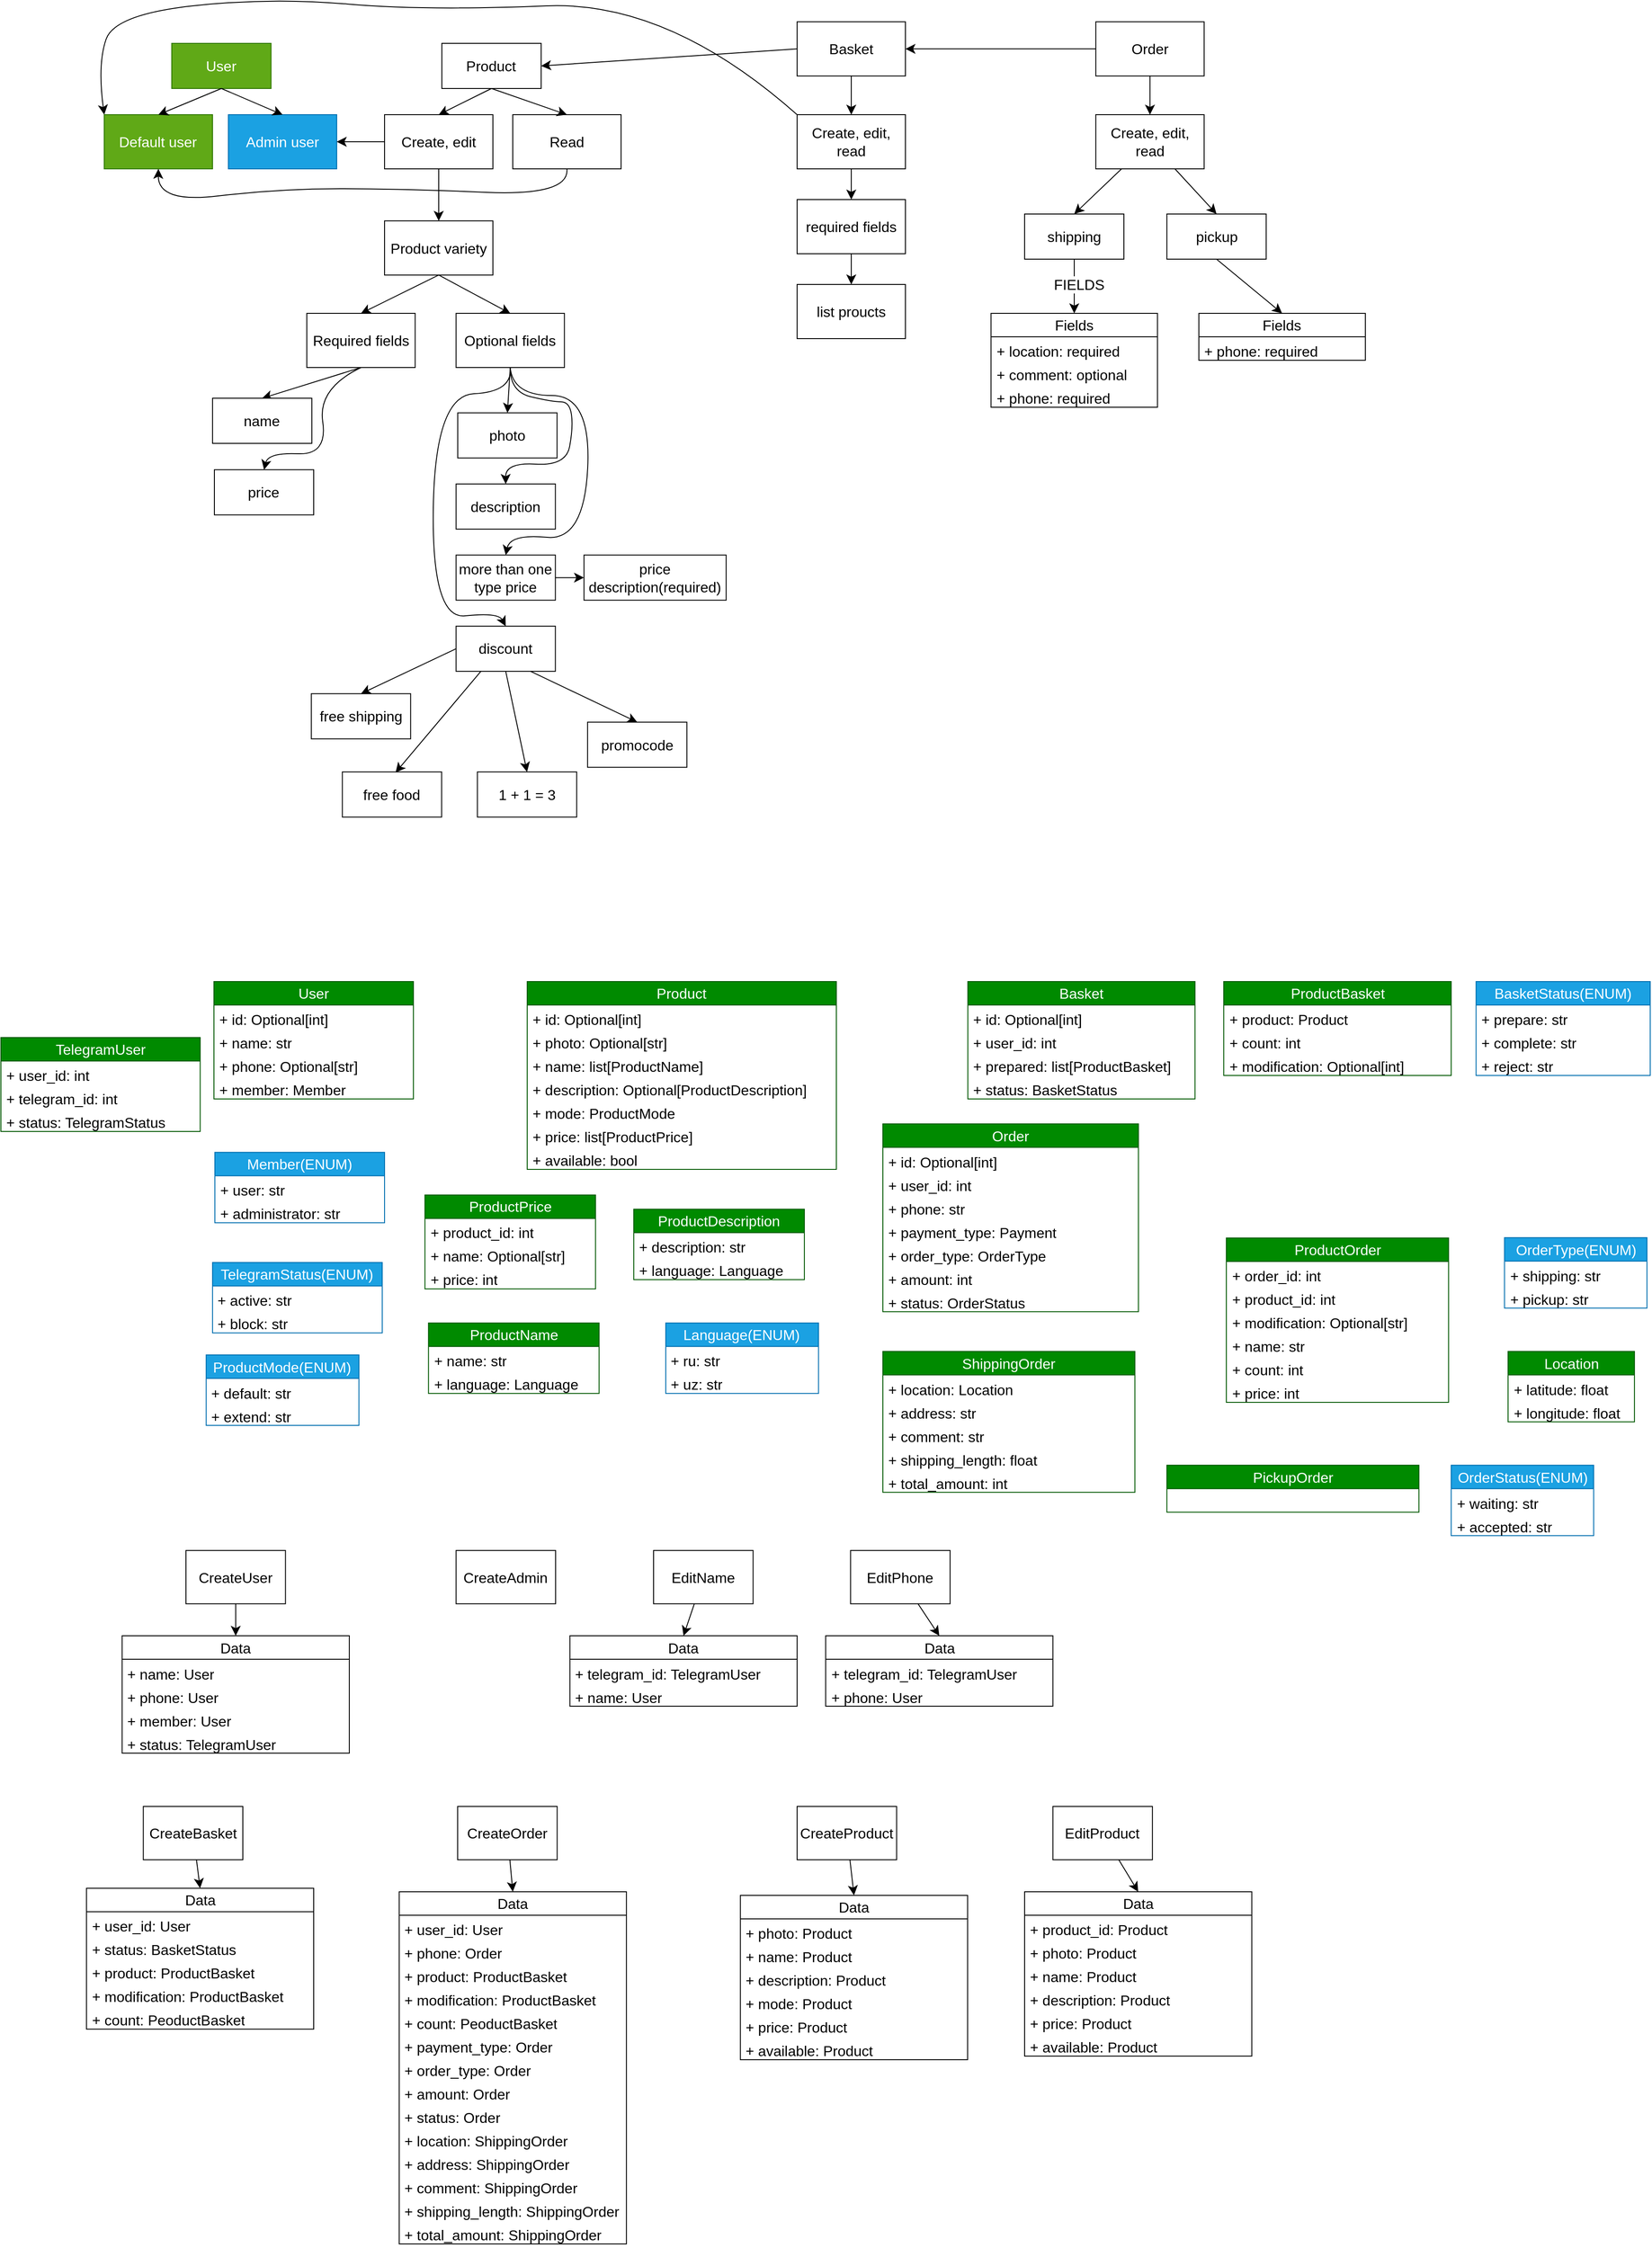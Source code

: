 <mxfile version="21.7.2" type="github" pages="2">
  <diagram name="common" id="2kAOOVgiXVAEId-HnfGU">
    <mxGraphModel dx="2701" dy="2338" grid="1" gridSize="3.937" guides="1" tooltips="1" connect="1" arrows="1" fold="1" page="1" pageScale="1" pageWidth="827" pageHeight="1169" background="none" math="0" shadow="0">
      <root>
        <mxCell id="0" />
        <mxCell id="1" parent="0" />
        <mxCell id="MvSRgmjmEU01SDQ68-oU-24" value="User" style="html=1;whiteSpace=wrap;fontSize=16;fillColor=#60a917;strokeColor=#2D7600;fontColor=#ffffff;" vertex="1" parent="1">
          <mxGeometry x="-15.75" y="-110" width="110" height="50" as="geometry" />
        </mxCell>
        <mxCell id="MvSRgmjmEU01SDQ68-oU-38" style="edgeStyle=none;curved=1;rounded=0;orthogonalLoop=1;jettySize=auto;html=1;entryX=0.5;entryY=0;entryDx=0;entryDy=0;fontSize=12;startSize=8;endSize=8;exitX=0.5;exitY=1;exitDx=0;exitDy=0;" edge="1" parent="1" source="MvSRgmjmEU01SDQ68-oU-30" target="MvSRgmjmEU01SDQ68-oU-37">
          <mxGeometry relative="1" as="geometry">
            <mxPoint x="339" y="-47" as="sourcePoint" />
          </mxGeometry>
        </mxCell>
        <mxCell id="MvSRgmjmEU01SDQ68-oU-25" value="Product" style="html=1;whiteSpace=wrap;fontSize=16;" vertex="1" parent="1">
          <mxGeometry x="283.46" y="-110" width="110" height="50" as="geometry" />
        </mxCell>
        <mxCell id="MvSRgmjmEU01SDQ68-oU-26" value="Default user" style="rounded=0;whiteSpace=wrap;html=1;fontSize=16;fillColor=#60a917;fontColor=#ffffff;strokeColor=#2D7600;" vertex="1" parent="1">
          <mxGeometry x="-90.55" y="-31" width="120" height="60" as="geometry" />
        </mxCell>
        <mxCell id="MvSRgmjmEU01SDQ68-oU-27" value="Admin user" style="rounded=0;whiteSpace=wrap;html=1;fontSize=16;fillColor=#1ba1e2;fontColor=#ffffff;strokeColor=#006EAF;" vertex="1" parent="1">
          <mxGeometry x="47" y="-31" width="120" height="60" as="geometry" />
        </mxCell>
        <mxCell id="MvSRgmjmEU01SDQ68-oU-28" value="" style="endArrow=classic;html=1;rounded=0;fontSize=12;startSize=8;endSize=8;curved=1;exitX=0.5;exitY=1;exitDx=0;exitDy=0;entryX=0.5;entryY=0;entryDx=0;entryDy=0;" edge="1" parent="1" source="MvSRgmjmEU01SDQ68-oU-24" target="MvSRgmjmEU01SDQ68-oU-26">
          <mxGeometry width="50" height="50" relative="1" as="geometry">
            <mxPoint x="-83" y="-25" as="sourcePoint" />
            <mxPoint x="-33" y="-75" as="targetPoint" />
          </mxGeometry>
        </mxCell>
        <mxCell id="MvSRgmjmEU01SDQ68-oU-29" value="" style="endArrow=classic;html=1;rounded=0;fontSize=12;startSize=8;endSize=8;curved=1;exitX=0.5;exitY=1;exitDx=0;exitDy=0;entryX=0.5;entryY=0;entryDx=0;entryDy=0;" edge="1" parent="1" source="MvSRgmjmEU01SDQ68-oU-24" target="MvSRgmjmEU01SDQ68-oU-27">
          <mxGeometry width="50" height="50" relative="1" as="geometry">
            <mxPoint x="42.937" y="-56.063" as="sourcePoint" />
            <mxPoint x="-27.063" y="-27.063" as="targetPoint" />
          </mxGeometry>
        </mxCell>
        <mxCell id="MvSRgmjmEU01SDQ68-oU-35" style="edgeStyle=none;curved=1;rounded=0;orthogonalLoop=1;jettySize=auto;html=1;entryX=1;entryY=0.5;entryDx=0;entryDy=0;fontSize=12;startSize=8;endSize=8;" edge="1" parent="1" source="MvSRgmjmEU01SDQ68-oU-30" target="MvSRgmjmEU01SDQ68-oU-27">
          <mxGeometry relative="1" as="geometry" />
        </mxCell>
        <mxCell id="MvSRgmjmEU01SDQ68-oU-30" value="Create, edit" style="rounded=0;whiteSpace=wrap;html=1;fontSize=16;" vertex="1" parent="1">
          <mxGeometry x="220" y="-31" width="120" height="60" as="geometry" />
        </mxCell>
        <mxCell id="MvSRgmjmEU01SDQ68-oU-31" value="" style="endArrow=classic;html=1;rounded=0;fontSize=12;startSize=8;endSize=8;curved=1;exitX=0.5;exitY=1;exitDx=0;exitDy=0;entryX=0.5;entryY=0;entryDx=0;entryDy=0;" edge="1" parent="1" source="MvSRgmjmEU01SDQ68-oU-25" target="MvSRgmjmEU01SDQ68-oU-30">
          <mxGeometry width="50" height="50" relative="1" as="geometry">
            <mxPoint x="232" y="38" as="sourcePoint" />
            <mxPoint x="282" y="-12" as="targetPoint" />
          </mxGeometry>
        </mxCell>
        <mxCell id="MvSRgmjmEU01SDQ68-oU-36" style="edgeStyle=none;curved=1;rounded=0;orthogonalLoop=1;jettySize=auto;html=1;entryX=0.5;entryY=1;entryDx=0;entryDy=0;fontSize=12;startSize=8;endSize=8;exitX=0.5;exitY=1;exitDx=0;exitDy=0;" edge="1" parent="1" source="MvSRgmjmEU01SDQ68-oU-32" target="MvSRgmjmEU01SDQ68-oU-26">
          <mxGeometry relative="1" as="geometry">
            <mxPoint x="400.42" y="70.867" as="sourcePoint" />
            <mxPoint x="7.87" y="96.89" as="targetPoint" />
            <Array as="points">
              <mxPoint x="425" y="59" />
              <mxPoint x="240" y="51" />
              <mxPoint x="102" y="51" />
              <mxPoint x="-31" y="67" />
            </Array>
          </mxGeometry>
        </mxCell>
        <mxCell id="MvSRgmjmEU01SDQ68-oU-32" value="Read" style="rounded=0;whiteSpace=wrap;html=1;fontSize=16;" vertex="1" parent="1">
          <mxGeometry x="362" y="-31" width="120" height="60" as="geometry" />
        </mxCell>
        <mxCell id="MvSRgmjmEU01SDQ68-oU-33" value="" style="endArrow=classic;html=1;rounded=0;fontSize=12;startSize=8;endSize=8;curved=1;exitX=0.5;exitY=1;exitDx=0;exitDy=0;entryX=0.5;entryY=0;entryDx=0;entryDy=0;" edge="1" parent="1" source="MvSRgmjmEU01SDQ68-oU-25" target="MvSRgmjmEU01SDQ68-oU-32">
          <mxGeometry width="50" height="50" relative="1" as="geometry">
            <mxPoint x="341.937" y="-56.063" as="sourcePoint" />
            <mxPoint x="283.937" y="-27.063" as="targetPoint" />
          </mxGeometry>
        </mxCell>
        <mxCell id="MvSRgmjmEU01SDQ68-oU-43" style="edgeStyle=none;curved=1;rounded=0;orthogonalLoop=1;jettySize=auto;html=1;entryX=0.5;entryY=0;entryDx=0;entryDy=0;fontSize=12;startSize=8;endSize=8;exitX=0.5;exitY=1;exitDx=0;exitDy=0;" edge="1" parent="1" source="MvSRgmjmEU01SDQ68-oU-37" target="MvSRgmjmEU01SDQ68-oU-40">
          <mxGeometry relative="1" as="geometry" />
        </mxCell>
        <mxCell id="MvSRgmjmEU01SDQ68-oU-44" style="edgeStyle=none;curved=1;rounded=0;orthogonalLoop=1;jettySize=auto;html=1;entryX=0.5;entryY=0;entryDx=0;entryDy=0;fontSize=12;startSize=8;endSize=8;exitX=0.5;exitY=1;exitDx=0;exitDy=0;" edge="1" parent="1" source="MvSRgmjmEU01SDQ68-oU-37" target="MvSRgmjmEU01SDQ68-oU-41">
          <mxGeometry relative="1" as="geometry" />
        </mxCell>
        <mxCell id="MvSRgmjmEU01SDQ68-oU-37" value="Product&amp;nbsp;variety" style="rounded=0;whiteSpace=wrap;html=1;fontSize=16;" vertex="1" parent="1">
          <mxGeometry x="220" y="86.61" width="120" height="60" as="geometry" />
        </mxCell>
        <mxCell id="MvSRgmjmEU01SDQ68-oU-47" style="edgeStyle=none;curved=1;rounded=0;orthogonalLoop=1;jettySize=auto;html=1;entryX=0.5;entryY=0;entryDx=0;entryDy=0;fontSize=12;startSize=8;endSize=8;exitX=0.5;exitY=1;exitDx=0;exitDy=0;" edge="1" parent="1" source="MvSRgmjmEU01SDQ68-oU-40" target="MvSRgmjmEU01SDQ68-oU-46">
          <mxGeometry relative="1" as="geometry" />
        </mxCell>
        <mxCell id="MvSRgmjmEU01SDQ68-oU-51" style="edgeStyle=none;curved=1;rounded=0;orthogonalLoop=1;jettySize=auto;html=1;entryX=0.5;entryY=0;entryDx=0;entryDy=0;fontSize=12;startSize=8;endSize=8;exitX=0.5;exitY=1;exitDx=0;exitDy=0;" edge="1" parent="1" source="MvSRgmjmEU01SDQ68-oU-40" target="MvSRgmjmEU01SDQ68-oU-50">
          <mxGeometry relative="1" as="geometry">
            <Array as="points">
              <mxPoint x="146" y="272" />
              <mxPoint x="157" y="346" />
              <mxPoint x="91" y="343" />
            </Array>
          </mxGeometry>
        </mxCell>
        <mxCell id="MvSRgmjmEU01SDQ68-oU-40" value="Required fields" style="rounded=0;whiteSpace=wrap;html=1;fontSize=16;" vertex="1" parent="1">
          <mxGeometry x="133.86" y="189" width="120" height="60" as="geometry" />
        </mxCell>
        <mxCell id="MvSRgmjmEU01SDQ68-oU-49" style="edgeStyle=none;curved=1;rounded=0;orthogonalLoop=1;jettySize=auto;html=1;fontSize=12;startSize=8;endSize=8;entryX=0.5;entryY=0;entryDx=0;entryDy=0;exitX=0.5;exitY=1;exitDx=0;exitDy=0;" edge="1" parent="1" source="MvSRgmjmEU01SDQ68-oU-41" target="MvSRgmjmEU01SDQ68-oU-52">
          <mxGeometry relative="1" as="geometry">
            <mxPoint x="433.075" y="283" as="targetPoint" />
          </mxGeometry>
        </mxCell>
        <mxCell id="MvSRgmjmEU01SDQ68-oU-58" style="edgeStyle=none;curved=1;rounded=0;orthogonalLoop=1;jettySize=auto;html=1;entryX=0.5;entryY=0;entryDx=0;entryDy=0;fontSize=12;startSize=8;endSize=8;exitX=0.5;exitY=1;exitDx=0;exitDy=0;" edge="1" parent="1" source="MvSRgmjmEU01SDQ68-oU-41" target="MvSRgmjmEU01SDQ68-oU-53">
          <mxGeometry relative="1" as="geometry">
            <Array as="points">
              <mxPoint x="359" y="276" />
              <mxPoint x="406" y="287" />
              <mxPoint x="425" y="287" />
              <mxPoint x="429" y="315" />
              <mxPoint x="421" y="358" />
              <mxPoint x="354" y="354" />
            </Array>
          </mxGeometry>
        </mxCell>
        <mxCell id="MvSRgmjmEU01SDQ68-oU-60" style="edgeStyle=none;curved=1;rounded=0;orthogonalLoop=1;jettySize=auto;html=1;fontSize=12;startSize=8;endSize=8;entryX=0.5;entryY=0;entryDx=0;entryDy=0;exitX=0.5;exitY=1;exitDx=0;exitDy=0;" edge="1" parent="1" source="MvSRgmjmEU01SDQ68-oU-41" target="MvSRgmjmEU01SDQ68-oU-54">
          <mxGeometry relative="1" as="geometry">
            <Array as="points">
              <mxPoint x="362" y="280" />
              <mxPoint x="449" y="280" />
              <mxPoint x="441" y="441" />
              <mxPoint x="359" y="433" />
            </Array>
          </mxGeometry>
        </mxCell>
        <mxCell id="MvSRgmjmEU01SDQ68-oU-62" style="edgeStyle=none;curved=1;rounded=0;orthogonalLoop=1;jettySize=auto;html=1;entryX=0.5;entryY=0;entryDx=0;entryDy=0;fontSize=12;startSize=8;endSize=8;exitX=0.5;exitY=1;exitDx=0;exitDy=0;" edge="1" parent="1" source="MvSRgmjmEU01SDQ68-oU-41" target="MvSRgmjmEU01SDQ68-oU-57">
          <mxGeometry relative="1" as="geometry">
            <Array as="points">
              <mxPoint x="362" y="276" />
              <mxPoint x="276" y="280" />
              <mxPoint x="272" y="528" />
              <mxPoint x="346" y="520" />
            </Array>
          </mxGeometry>
        </mxCell>
        <mxCell id="MvSRgmjmEU01SDQ68-oU-41" value="Optional fields" style="rounded=0;whiteSpace=wrap;html=1;fontSize=16;" vertex="1" parent="1">
          <mxGeometry x="299.217" y="188.997" width="120" height="60" as="geometry" />
        </mxCell>
        <mxCell id="MvSRgmjmEU01SDQ68-oU-46" value="name" style="html=1;whiteSpace=wrap;fontSize=16;" vertex="1" parent="1">
          <mxGeometry x="29.45" y="283" width="110" height="50" as="geometry" />
        </mxCell>
        <mxCell id="MvSRgmjmEU01SDQ68-oU-50" value="price" style="html=1;whiteSpace=wrap;fontSize=16;" vertex="1" parent="1">
          <mxGeometry x="31.497" y="362.207" width="110" height="50" as="geometry" />
        </mxCell>
        <mxCell id="MvSRgmjmEU01SDQ68-oU-52" value="photo" style="html=1;whiteSpace=wrap;fontSize=16;" vertex="1" parent="1">
          <mxGeometry x="301.077" y="299.217" width="110" height="50" as="geometry" />
        </mxCell>
        <mxCell id="MvSRgmjmEU01SDQ68-oU-53" value="description" style="html=1;whiteSpace=wrap;fontSize=16;" vertex="1" parent="1">
          <mxGeometry x="299.224" y="377.954" width="110" height="50" as="geometry" />
        </mxCell>
        <mxCell id="MvSRgmjmEU01SDQ68-oU-56" style="edgeStyle=none;curved=1;rounded=0;orthogonalLoop=1;jettySize=auto;html=1;entryX=0;entryY=0.5;entryDx=0;entryDy=0;fontSize=12;startSize=8;endSize=8;exitX=1;exitY=0.5;exitDx=0;exitDy=0;" edge="1" parent="1" source="MvSRgmjmEU01SDQ68-oU-54" target="MvSRgmjmEU01SDQ68-oU-55">
          <mxGeometry relative="1" as="geometry">
            <mxPoint x="405.22" y="480.26" as="sourcePoint" />
          </mxGeometry>
        </mxCell>
        <mxCell id="MvSRgmjmEU01SDQ68-oU-54" value="more than one type price" style="html=1;whiteSpace=wrap;fontSize=16;" vertex="1" parent="1">
          <mxGeometry x="299.221" y="456.691" width="110" height="50" as="geometry" />
        </mxCell>
        <mxCell id="MvSRgmjmEU01SDQ68-oU-55" value="price description(required)" style="html=1;whiteSpace=wrap;fontSize=16;" vertex="1" parent="1">
          <mxGeometry x="440.92" y="456.69" width="157.48" height="50" as="geometry" />
        </mxCell>
        <mxCell id="MvSRgmjmEU01SDQ68-oU-65" style="edgeStyle=none;curved=1;rounded=0;orthogonalLoop=1;jettySize=auto;html=1;entryX=0.5;entryY=0;entryDx=0;entryDy=0;fontSize=12;startSize=8;endSize=8;exitX=0;exitY=0.5;exitDx=0;exitDy=0;" edge="1" parent="1" source="MvSRgmjmEU01SDQ68-oU-57" target="MvSRgmjmEU01SDQ68-oU-63">
          <mxGeometry relative="1" as="geometry" />
        </mxCell>
        <mxCell id="MvSRgmjmEU01SDQ68-oU-66" style="edgeStyle=none;curved=1;rounded=0;orthogonalLoop=1;jettySize=auto;html=1;entryX=0.536;entryY=0.014;entryDx=0;entryDy=0;entryPerimeter=0;fontSize=12;startSize=8;endSize=8;exitX=0.25;exitY=1;exitDx=0;exitDy=0;" edge="1" parent="1" source="MvSRgmjmEU01SDQ68-oU-57" target="MvSRgmjmEU01SDQ68-oU-64">
          <mxGeometry relative="1" as="geometry" />
        </mxCell>
        <mxCell id="MvSRgmjmEU01SDQ68-oU-68" style="edgeStyle=none;curved=1;rounded=0;orthogonalLoop=1;jettySize=auto;html=1;entryX=0.5;entryY=0;entryDx=0;entryDy=0;fontSize=12;startSize=8;endSize=8;exitX=0.5;exitY=1;exitDx=0;exitDy=0;" edge="1" parent="1" source="MvSRgmjmEU01SDQ68-oU-57" target="MvSRgmjmEU01SDQ68-oU-67">
          <mxGeometry relative="1" as="geometry" />
        </mxCell>
        <mxCell id="MvSRgmjmEU01SDQ68-oU-70" style="edgeStyle=none;curved=1;rounded=0;orthogonalLoop=1;jettySize=auto;html=1;entryX=0.5;entryY=0;entryDx=0;entryDy=0;fontSize=12;startSize=8;endSize=8;exitX=0.75;exitY=1;exitDx=0;exitDy=0;" edge="1" parent="1" source="MvSRgmjmEU01SDQ68-oU-57" target="MvSRgmjmEU01SDQ68-oU-69">
          <mxGeometry relative="1" as="geometry" />
        </mxCell>
        <mxCell id="MvSRgmjmEU01SDQ68-oU-57" value="discount" style="html=1;whiteSpace=wrap;fontSize=16;" vertex="1" parent="1">
          <mxGeometry x="299.215" y="535.435" width="110" height="50" as="geometry" />
        </mxCell>
        <mxCell id="MvSRgmjmEU01SDQ68-oU-63" value="free shipping" style="html=1;whiteSpace=wrap;fontSize=16;" vertex="1" parent="1">
          <mxGeometry x="138.86" y="610.23" width="110" height="50" as="geometry" />
        </mxCell>
        <mxCell id="MvSRgmjmEU01SDQ68-oU-64" value="free food" style="html=1;whiteSpace=wrap;fontSize=16;" vertex="1" parent="1">
          <mxGeometry x="173.227" y="696.847" width="110" height="50" as="geometry" />
        </mxCell>
        <mxCell id="MvSRgmjmEU01SDQ68-oU-67" value="1 + 1 = 3" style="html=1;whiteSpace=wrap;fontSize=16;" vertex="1" parent="1">
          <mxGeometry x="322.837" y="696.847" width="110" height="50" as="geometry" />
        </mxCell>
        <mxCell id="MvSRgmjmEU01SDQ68-oU-69" value="promocode" style="html=1;whiteSpace=wrap;fontSize=16;" vertex="1" parent="1">
          <mxGeometry x="444.884" y="641.734" width="110" height="50" as="geometry" />
        </mxCell>
        <mxCell id="MvSRgmjmEU01SDQ68-oU-73" style="edgeStyle=none;curved=1;rounded=0;orthogonalLoop=1;jettySize=auto;html=1;entryX=1;entryY=0.5;entryDx=0;entryDy=0;fontSize=12;startSize=8;endSize=8;exitX=0;exitY=0.5;exitDx=0;exitDy=0;" edge="1" parent="1" source="MvSRgmjmEU01SDQ68-oU-77" target="MvSRgmjmEU01SDQ68-oU-25">
          <mxGeometry relative="1" as="geometry">
            <mxPoint x="677.11" y="-102.35" as="sourcePoint" />
          </mxGeometry>
        </mxCell>
        <mxCell id="MvSRgmjmEU01SDQ68-oU-76" style="edgeStyle=none;curved=1;rounded=0;orthogonalLoop=1;jettySize=auto;html=1;entryX=0.5;entryY=0;entryDx=0;entryDy=0;fontSize=12;startSize=8;endSize=8;exitX=0.5;exitY=1;exitDx=0;exitDy=0;" edge="1" parent="1" source="MvSRgmjmEU01SDQ68-oU-77" target="MvSRgmjmEU01SDQ68-oU-74">
          <mxGeometry relative="1" as="geometry">
            <mxPoint x="724" y="-59" as="sourcePoint" />
          </mxGeometry>
        </mxCell>
        <mxCell id="MvSRgmjmEU01SDQ68-oU-79" style="edgeStyle=none;curved=1;rounded=0;orthogonalLoop=1;jettySize=auto;html=1;entryX=0.5;entryY=0;entryDx=0;entryDy=0;fontSize=12;startSize=8;endSize=8;exitX=0.5;exitY=1;exitDx=0;exitDy=0;" edge="1" parent="1" source="MvSRgmjmEU01SDQ68-oU-74" target="MvSRgmjmEU01SDQ68-oU-78">
          <mxGeometry relative="1" as="geometry" />
        </mxCell>
        <mxCell id="MvSRgmjmEU01SDQ68-oU-86" style="edgeStyle=none;curved=1;rounded=0;orthogonalLoop=1;jettySize=auto;html=1;fontSize=12;startSize=8;endSize=8;entryX=0;entryY=0;entryDx=0;entryDy=0;exitX=0;exitY=0;exitDx=0;exitDy=0;" edge="1" parent="1" source="MvSRgmjmEU01SDQ68-oU-74" target="MvSRgmjmEU01SDQ68-oU-26">
          <mxGeometry relative="1" as="geometry">
            <mxPoint x="98.425" y="70.866" as="targetPoint" />
            <Array as="points">
              <mxPoint x="535" y="-157" />
              <mxPoint x="264" y="-146" />
              <mxPoint x="94" y="-161" />
              <mxPoint x="-79" y="-142" />
              <mxPoint x="-98" y="-87" />
            </Array>
          </mxGeometry>
        </mxCell>
        <mxCell id="MvSRgmjmEU01SDQ68-oU-74" value="Create, edit, read" style="rounded=0;whiteSpace=wrap;html=1;fontSize=16;" vertex="1" parent="1">
          <mxGeometry x="677" y="-31" width="120" height="60" as="geometry" />
        </mxCell>
        <mxCell id="MvSRgmjmEU01SDQ68-oU-77" value="Basket" style="rounded=0;whiteSpace=wrap;html=1;fontSize=16;" vertex="1" parent="1">
          <mxGeometry x="676.997" y="-133.853" width="120" height="60" as="geometry" />
        </mxCell>
        <mxCell id="MvSRgmjmEU01SDQ68-oU-85" style="edgeStyle=none;curved=1;rounded=0;orthogonalLoop=1;jettySize=auto;html=1;entryX=0.5;entryY=0;entryDx=0;entryDy=0;fontSize=12;startSize=8;endSize=8;" edge="1" parent="1" source="MvSRgmjmEU01SDQ68-oU-78" target="MvSRgmjmEU01SDQ68-oU-84">
          <mxGeometry relative="1" as="geometry" />
        </mxCell>
        <mxCell id="MvSRgmjmEU01SDQ68-oU-78" value="required fields" style="rounded=0;whiteSpace=wrap;html=1;fontSize=16;" vertex="1" parent="1">
          <mxGeometry x="677.004" y="62.994" width="120" height="60" as="geometry" />
        </mxCell>
        <mxCell id="MvSRgmjmEU01SDQ68-oU-84" value="list proucts" style="rounded=0;whiteSpace=wrap;html=1;fontSize=16;" vertex="1" parent="1">
          <mxGeometry x="677" y="157" width="120" height="60" as="geometry" />
        </mxCell>
        <mxCell id="MvSRgmjmEU01SDQ68-oU-89" style="edgeStyle=none;curved=1;rounded=0;orthogonalLoop=1;jettySize=auto;html=1;entryX=1;entryY=0.5;entryDx=0;entryDy=0;fontSize=12;startSize=8;endSize=8;exitX=0;exitY=0.5;exitDx=0;exitDy=0;" edge="1" parent="1" source="MvSRgmjmEU01SDQ68-oU-88" target="MvSRgmjmEU01SDQ68-oU-77">
          <mxGeometry relative="1" as="geometry" />
        </mxCell>
        <mxCell id="MvSRgmjmEU01SDQ68-oU-91" style="edgeStyle=none;curved=1;rounded=0;orthogonalLoop=1;jettySize=auto;html=1;entryX=0.5;entryY=0;entryDx=0;entryDy=0;fontSize=12;startSize=8;endSize=8;" edge="1" parent="1" source="MvSRgmjmEU01SDQ68-oU-88" target="MvSRgmjmEU01SDQ68-oU-90">
          <mxGeometry relative="1" as="geometry" />
        </mxCell>
        <mxCell id="MvSRgmjmEU01SDQ68-oU-88" value="Order" style="rounded=0;whiteSpace=wrap;html=1;fontSize=16;" vertex="1" parent="1">
          <mxGeometry x="1007.87" y="-133.85" width="120" height="60" as="geometry" />
        </mxCell>
        <mxCell id="MvSRgmjmEU01SDQ68-oU-93" style="edgeStyle=none;curved=1;rounded=0;orthogonalLoop=1;jettySize=auto;html=1;entryX=0.5;entryY=0;entryDx=0;entryDy=0;fontSize=12;startSize=8;endSize=8;" edge="1" parent="1" source="MvSRgmjmEU01SDQ68-oU-90" target="MvSRgmjmEU01SDQ68-oU-92">
          <mxGeometry relative="1" as="geometry" />
        </mxCell>
        <mxCell id="MvSRgmjmEU01SDQ68-oU-95" style="edgeStyle=none;curved=1;rounded=0;orthogonalLoop=1;jettySize=auto;html=1;entryX=0.5;entryY=0;entryDx=0;entryDy=0;fontSize=12;startSize=8;endSize=8;" edge="1" parent="1" source="MvSRgmjmEU01SDQ68-oU-90" target="MvSRgmjmEU01SDQ68-oU-94">
          <mxGeometry relative="1" as="geometry" />
        </mxCell>
        <mxCell id="MvSRgmjmEU01SDQ68-oU-90" value="Create, edit, read" style="rounded=0;whiteSpace=wrap;html=1;fontSize=16;" vertex="1" parent="1">
          <mxGeometry x="1007.867" y="-31.003" width="120" height="60" as="geometry" />
        </mxCell>
        <mxCell id="MvSRgmjmEU01SDQ68-oU-100" style="edgeStyle=none;curved=1;rounded=0;orthogonalLoop=1;jettySize=auto;html=1;entryX=0.5;entryY=0;entryDx=0;entryDy=0;fontSize=12;startSize=8;endSize=8;exitX=0.5;exitY=1;exitDx=0;exitDy=0;" edge="1" parent="1" source="MvSRgmjmEU01SDQ68-oU-92" target="MvSRgmjmEU01SDQ68-oU-96">
          <mxGeometry relative="1" as="geometry" />
        </mxCell>
        <mxCell id="MvSRgmjmEU01SDQ68-oU-101" value="FIELDS" style="edgeLabel;html=1;align=center;verticalAlign=middle;resizable=0;points=[];fontSize=16;" vertex="1" connectable="0" parent="MvSRgmjmEU01SDQ68-oU-100">
          <mxGeometry x="-0.088" y="5" relative="1" as="geometry">
            <mxPoint as="offset" />
          </mxGeometry>
        </mxCell>
        <mxCell id="MvSRgmjmEU01SDQ68-oU-92" value="shipping" style="html=1;whiteSpace=wrap;fontSize=16;" vertex="1" parent="1">
          <mxGeometry x="929" y="79" width="110" height="50" as="geometry" />
        </mxCell>
        <mxCell id="MvSRgmjmEU01SDQ68-oU-106" style="edgeStyle=none;curved=1;rounded=0;orthogonalLoop=1;jettySize=auto;html=1;entryX=0.5;entryY=0;entryDx=0;entryDy=0;fontSize=12;startSize=8;endSize=8;exitX=0.5;exitY=1;exitDx=0;exitDy=0;" edge="1" parent="1" source="MvSRgmjmEU01SDQ68-oU-94" target="MvSRgmjmEU01SDQ68-oU-102">
          <mxGeometry relative="1" as="geometry" />
        </mxCell>
        <mxCell id="MvSRgmjmEU01SDQ68-oU-94" value="pickup" style="html=1;whiteSpace=wrap;fontSize=16;" vertex="1" parent="1">
          <mxGeometry x="1086.617" y="78.997" width="110" height="50" as="geometry" />
        </mxCell>
        <mxCell id="MvSRgmjmEU01SDQ68-oU-96" value="Fields" style="swimlane;fontStyle=0;childLayout=stackLayout;horizontal=1;startSize=26;fillColor=none;horizontalStack=0;resizeParent=1;resizeParentMax=0;resizeLast=0;collapsible=1;marginBottom=0;whiteSpace=wrap;html=1;fontSize=16;" vertex="1" parent="1">
          <mxGeometry x="891.79" y="189" width="184.42" height="104" as="geometry" />
        </mxCell>
        <mxCell id="MvSRgmjmEU01SDQ68-oU-97" value="+ location: required" style="text;strokeColor=none;fillColor=none;align=left;verticalAlign=top;spacingLeft=4;spacingRight=4;overflow=hidden;rotatable=0;points=[[0,0.5],[1,0.5]];portConstraint=eastwest;whiteSpace=wrap;html=1;fontSize=16;" vertex="1" parent="MvSRgmjmEU01SDQ68-oU-96">
          <mxGeometry y="26" width="184.42" height="26" as="geometry" />
        </mxCell>
        <mxCell id="MvSRgmjmEU01SDQ68-oU-98" value="+ comment: optional" style="text;strokeColor=none;fillColor=none;align=left;verticalAlign=top;spacingLeft=4;spacingRight=4;overflow=hidden;rotatable=0;points=[[0,0.5],[1,0.5]];portConstraint=eastwest;whiteSpace=wrap;html=1;fontSize=16;" vertex="1" parent="MvSRgmjmEU01SDQ68-oU-96">
          <mxGeometry y="52" width="184.42" height="26" as="geometry" />
        </mxCell>
        <mxCell id="MvSRgmjmEU01SDQ68-oU-99" value="+ phone: required" style="text;strokeColor=none;fillColor=none;align=left;verticalAlign=top;spacingLeft=4;spacingRight=4;overflow=hidden;rotatable=0;points=[[0,0.5],[1,0.5]];portConstraint=eastwest;whiteSpace=wrap;html=1;fontSize=16;" vertex="1" parent="MvSRgmjmEU01SDQ68-oU-96">
          <mxGeometry y="78" width="184.42" height="26" as="geometry" />
        </mxCell>
        <mxCell id="MvSRgmjmEU01SDQ68-oU-102" value="Fields" style="swimlane;fontStyle=0;childLayout=stackLayout;horizontal=1;startSize=26;fillColor=none;horizontalStack=0;resizeParent=1;resizeParentMax=0;resizeLast=0;collapsible=1;marginBottom=0;whiteSpace=wrap;html=1;fontSize=16;" vertex="1" parent="1">
          <mxGeometry x="1122.047" y="188.997" width="184.42" height="52" as="geometry" />
        </mxCell>
        <mxCell id="MvSRgmjmEU01SDQ68-oU-103" value="+ phone: required" style="text;strokeColor=none;fillColor=none;align=left;verticalAlign=top;spacingLeft=4;spacingRight=4;overflow=hidden;rotatable=0;points=[[0,0.5],[1,0.5]];portConstraint=eastwest;whiteSpace=wrap;html=1;fontSize=16;" vertex="1" parent="MvSRgmjmEU01SDQ68-oU-102">
          <mxGeometry y="26" width="184.42" height="26" as="geometry" />
        </mxCell>
        <mxCell id="MvSRgmjmEU01SDQ68-oU-107" value="User" style="swimlane;fontStyle=0;childLayout=stackLayout;horizontal=1;startSize=26;fillColor=#008a00;horizontalStack=0;resizeParent=1;resizeParentMax=0;resizeLast=0;collapsible=1;marginBottom=0;whiteSpace=wrap;html=1;fontSize=16;rounded=0;glass=0;shadow=0;fontColor=#ffffff;strokeColor=#005700;" vertex="1" parent="1">
          <mxGeometry x="31" y="929" width="220.97" height="130" as="geometry" />
        </mxCell>
        <mxCell id="MvSRgmjmEU01SDQ68-oU-108" value="+ id: Optional[int]" style="text;strokeColor=none;fillColor=none;align=left;verticalAlign=top;spacingLeft=4;spacingRight=4;overflow=hidden;rotatable=0;points=[[0,0.5],[1,0.5]];portConstraint=eastwest;whiteSpace=wrap;html=1;fontSize=16;rounded=0;glass=0;shadow=0;" vertex="1" parent="MvSRgmjmEU01SDQ68-oU-107">
          <mxGeometry y="26" width="220.97" height="26" as="geometry" />
        </mxCell>
        <mxCell id="MvSRgmjmEU01SDQ68-oU-109" value="+ name: str" style="text;strokeColor=none;fillColor=none;align=left;verticalAlign=top;spacingLeft=4;spacingRight=4;overflow=hidden;rotatable=0;points=[[0,0.5],[1,0.5]];portConstraint=eastwest;whiteSpace=wrap;html=1;fontSize=16;rounded=0;glass=0;shadow=0;" vertex="1" parent="MvSRgmjmEU01SDQ68-oU-107">
          <mxGeometry y="52" width="220.97" height="26" as="geometry" />
        </mxCell>
        <mxCell id="MvSRgmjmEU01SDQ68-oU-110" value="+ phone: Optional[str]" style="text;strokeColor=none;fillColor=none;align=left;verticalAlign=top;spacingLeft=4;spacingRight=4;overflow=hidden;rotatable=0;points=[[0,0.5],[1,0.5]];portConstraint=eastwest;whiteSpace=wrap;html=1;fontSize=16;rounded=0;glass=0;shadow=0;" vertex="1" parent="MvSRgmjmEU01SDQ68-oU-107">
          <mxGeometry y="78" width="220.97" height="26" as="geometry" />
        </mxCell>
        <mxCell id="MvSRgmjmEU01SDQ68-oU-111" value="+ member: Member" style="text;strokeColor=none;fillColor=none;align=left;verticalAlign=top;spacingLeft=4;spacingRight=4;overflow=hidden;rotatable=0;points=[[0,0.5],[1,0.5]];portConstraint=eastwest;whiteSpace=wrap;html=1;fontSize=16;rounded=0;glass=0;shadow=0;" vertex="1" parent="MvSRgmjmEU01SDQ68-oU-107">
          <mxGeometry y="104" width="220.97" height="26" as="geometry" />
        </mxCell>
        <mxCell id="MvSRgmjmEU01SDQ68-oU-113" value="Product" style="swimlane;fontStyle=0;childLayout=stackLayout;horizontal=1;startSize=26;fillColor=#008a00;horizontalStack=0;resizeParent=1;resizeParentMax=0;resizeLast=0;collapsible=1;marginBottom=0;whiteSpace=wrap;html=1;fontSize=16;fontColor=#ffffff;strokeColor=#005700;" vertex="1" parent="1">
          <mxGeometry x="378" y="929" width="342.47" height="208" as="geometry" />
        </mxCell>
        <mxCell id="MvSRgmjmEU01SDQ68-oU-140" value="+ id: Optional[int]" style="text;strokeColor=none;fillColor=none;align=left;verticalAlign=top;spacingLeft=4;spacingRight=4;overflow=hidden;rotatable=0;points=[[0,0.5],[1,0.5]];portConstraint=eastwest;whiteSpace=wrap;html=1;fontSize=16;" vertex="1" parent="MvSRgmjmEU01SDQ68-oU-113">
          <mxGeometry y="26" width="342.47" height="26" as="geometry" />
        </mxCell>
        <mxCell id="MvSRgmjmEU01SDQ68-oU-114" value="+ photo: Optional[str]" style="text;strokeColor=none;fillColor=none;align=left;verticalAlign=top;spacingLeft=4;spacingRight=4;overflow=hidden;rotatable=0;points=[[0,0.5],[1,0.5]];portConstraint=eastwest;whiteSpace=wrap;html=1;fontSize=16;" vertex="1" parent="MvSRgmjmEU01SDQ68-oU-113">
          <mxGeometry y="52" width="342.47" height="26" as="geometry" />
        </mxCell>
        <mxCell id="MvSRgmjmEU01SDQ68-oU-115" value="+ name: list[ProductName]" style="text;strokeColor=none;fillColor=none;align=left;verticalAlign=top;spacingLeft=4;spacingRight=4;overflow=hidden;rotatable=0;points=[[0,0.5],[1,0.5]];portConstraint=eastwest;whiteSpace=wrap;html=1;fontSize=16;" vertex="1" parent="MvSRgmjmEU01SDQ68-oU-113">
          <mxGeometry y="78" width="342.47" height="26" as="geometry" />
        </mxCell>
        <mxCell id="MvSRgmjmEU01SDQ68-oU-116" value="+ description: Optional[ProductDescription]" style="text;strokeColor=none;fillColor=none;align=left;verticalAlign=top;spacingLeft=4;spacingRight=4;overflow=hidden;rotatable=0;points=[[0,0.5],[1,0.5]];portConstraint=eastwest;whiteSpace=wrap;html=1;fontSize=16;" vertex="1" parent="MvSRgmjmEU01SDQ68-oU-113">
          <mxGeometry y="104" width="342.47" height="26" as="geometry" />
        </mxCell>
        <mxCell id="MvSRgmjmEU01SDQ68-oU-117" value="+ mode: ProductMode" style="text;strokeColor=none;fillColor=none;align=left;verticalAlign=top;spacingLeft=4;spacingRight=4;overflow=hidden;rotatable=0;points=[[0,0.5],[1,0.5]];portConstraint=eastwest;whiteSpace=wrap;html=1;fontSize=16;" vertex="1" parent="MvSRgmjmEU01SDQ68-oU-113">
          <mxGeometry y="130" width="342.47" height="26" as="geometry" />
        </mxCell>
        <mxCell id="MvSRgmjmEU01SDQ68-oU-135" value="+ price: list[ProductPrice]" style="text;strokeColor=none;fillColor=none;align=left;verticalAlign=top;spacingLeft=4;spacingRight=4;overflow=hidden;rotatable=0;points=[[0,0.5],[1,0.5]];portConstraint=eastwest;whiteSpace=wrap;html=1;fontSize=16;" vertex="1" parent="MvSRgmjmEU01SDQ68-oU-113">
          <mxGeometry y="156" width="342.47" height="26" as="geometry" />
        </mxCell>
        <mxCell id="MvSRgmjmEU01SDQ68-oU-330" value="+ available: bool" style="text;strokeColor=none;fillColor=none;align=left;verticalAlign=top;spacingLeft=4;spacingRight=4;overflow=hidden;rotatable=0;points=[[0,0.5],[1,0.5]];portConstraint=eastwest;whiteSpace=wrap;html=1;fontSize=16;" vertex="1" parent="MvSRgmjmEU01SDQ68-oU-113">
          <mxGeometry y="182" width="342.47" height="26" as="geometry" />
        </mxCell>
        <mxCell id="MvSRgmjmEU01SDQ68-oU-123" value="Member(ENUM)" style="swimlane;fontStyle=0;childLayout=stackLayout;horizontal=1;startSize=26;fillColor=#1ba1e2;horizontalStack=0;resizeParent=1;resizeParentMax=0;resizeLast=0;collapsible=1;marginBottom=0;whiteSpace=wrap;html=1;fontSize=16;rounded=0;glass=0;shadow=0;fontColor=#ffffff;strokeColor=#006EAF;" vertex="1" parent="1">
          <mxGeometry x="32.02" y="1118.11" width="187.98" height="78" as="geometry" />
        </mxCell>
        <mxCell id="MvSRgmjmEU01SDQ68-oU-124" value="+ user: str" style="text;strokeColor=none;fillColor=none;align=left;verticalAlign=top;spacingLeft=4;spacingRight=4;overflow=hidden;rotatable=0;points=[[0,0.5],[1,0.5]];portConstraint=eastwest;whiteSpace=wrap;html=1;fontSize=16;rounded=0;glass=0;shadow=0;" vertex="1" parent="MvSRgmjmEU01SDQ68-oU-123">
          <mxGeometry y="26" width="187.98" height="26" as="geometry" />
        </mxCell>
        <mxCell id="MvSRgmjmEU01SDQ68-oU-125" value="+ administrator: str" style="text;strokeColor=none;fillColor=none;align=left;verticalAlign=top;spacingLeft=4;spacingRight=4;overflow=hidden;rotatable=0;points=[[0,0.5],[1,0.5]];portConstraint=eastwest;whiteSpace=wrap;html=1;fontSize=16;rounded=0;glass=0;shadow=0;" vertex="1" parent="MvSRgmjmEU01SDQ68-oU-123">
          <mxGeometry y="52" width="187.98" height="26" as="geometry" />
        </mxCell>
        <mxCell id="MvSRgmjmEU01SDQ68-oU-128" value="TelegramStatus(ENUM)" style="swimlane;fontStyle=0;childLayout=stackLayout;horizontal=1;startSize=26;fillColor=#1ba1e2;horizontalStack=0;resizeParent=1;resizeParentMax=0;resizeLast=0;collapsible=1;marginBottom=0;whiteSpace=wrap;html=1;fontSize=16;rounded=0;glass=0;shadow=0;fontColor=#ffffff;strokeColor=#006EAF;" vertex="1" parent="1">
          <mxGeometry x="29.447" y="1240.157" width="187.98" height="78" as="geometry" />
        </mxCell>
        <mxCell id="MvSRgmjmEU01SDQ68-oU-129" value="+ active: str" style="text;strokeColor=none;fillColor=none;align=left;verticalAlign=top;spacingLeft=4;spacingRight=4;overflow=hidden;rotatable=0;points=[[0,0.5],[1,0.5]];portConstraint=eastwest;whiteSpace=wrap;html=1;fontSize=16;rounded=0;glass=0;shadow=0;" vertex="1" parent="MvSRgmjmEU01SDQ68-oU-128">
          <mxGeometry y="26" width="187.98" height="26" as="geometry" />
        </mxCell>
        <mxCell id="MvSRgmjmEU01SDQ68-oU-130" value="+ block: str" style="text;strokeColor=none;fillColor=none;align=left;verticalAlign=top;spacingLeft=4;spacingRight=4;overflow=hidden;rotatable=0;points=[[0,0.5],[1,0.5]];portConstraint=eastwest;whiteSpace=wrap;html=1;fontSize=16;rounded=0;glass=0;shadow=0;" vertex="1" parent="MvSRgmjmEU01SDQ68-oU-128">
          <mxGeometry y="52" width="187.98" height="26" as="geometry" />
        </mxCell>
        <mxCell id="MvSRgmjmEU01SDQ68-oU-131" value="ProductMode(ENUM)" style="swimlane;fontStyle=0;childLayout=stackLayout;horizontal=1;startSize=26;fillColor=#1ba1e2;horizontalStack=0;resizeParent=1;resizeParentMax=0;resizeLast=0;collapsible=1;marginBottom=0;whiteSpace=wrap;html=1;fontSize=16;fontColor=#ffffff;strokeColor=#006EAF;" vertex="1" parent="1">
          <mxGeometry x="22.38" y="1342.52" width="169.24" height="78" as="geometry" />
        </mxCell>
        <mxCell id="MvSRgmjmEU01SDQ68-oU-132" value="+ default: str" style="text;strokeColor=none;fillColor=none;align=left;verticalAlign=top;spacingLeft=4;spacingRight=4;overflow=hidden;rotatable=0;points=[[0,0.5],[1,0.5]];portConstraint=eastwest;whiteSpace=wrap;html=1;fontSize=16;" vertex="1" parent="MvSRgmjmEU01SDQ68-oU-131">
          <mxGeometry y="26" width="169.24" height="26" as="geometry" />
        </mxCell>
        <mxCell id="MvSRgmjmEU01SDQ68-oU-133" value="+ extend: str" style="text;strokeColor=none;fillColor=none;align=left;verticalAlign=top;spacingLeft=4;spacingRight=4;overflow=hidden;rotatable=0;points=[[0,0.5],[1,0.5]];portConstraint=eastwest;whiteSpace=wrap;html=1;fontSize=16;" vertex="1" parent="MvSRgmjmEU01SDQ68-oU-131">
          <mxGeometry y="52" width="169.24" height="26" as="geometry" />
        </mxCell>
        <mxCell id="MvSRgmjmEU01SDQ68-oU-136" value="ProductPrice" style="swimlane;fontStyle=0;childLayout=stackLayout;horizontal=1;startSize=26;fillColor=#008a00;horizontalStack=0;resizeParent=1;resizeParentMax=0;resizeLast=0;collapsible=1;marginBottom=0;whiteSpace=wrap;html=1;fontSize=16;fontColor=#ffffff;strokeColor=#005700;" vertex="1" parent="1">
          <mxGeometry x="264.73" y="1165.35" width="188.98" height="104" as="geometry" />
        </mxCell>
        <mxCell id="MvSRgmjmEU01SDQ68-oU-300" value="+ product_id: int" style="text;strokeColor=none;fillColor=none;align=left;verticalAlign=top;spacingLeft=4;spacingRight=4;overflow=hidden;rotatable=0;points=[[0,0.5],[1,0.5]];portConstraint=eastwest;whiteSpace=wrap;html=1;fontSize=16;" vertex="1" parent="MvSRgmjmEU01SDQ68-oU-136">
          <mxGeometry y="26" width="188.98" height="26" as="geometry" />
        </mxCell>
        <mxCell id="MvSRgmjmEU01SDQ68-oU-137" value="+ name: Optional[str]" style="text;strokeColor=none;fillColor=none;align=left;verticalAlign=top;spacingLeft=4;spacingRight=4;overflow=hidden;rotatable=0;points=[[0,0.5],[1,0.5]];portConstraint=eastwest;whiteSpace=wrap;html=1;fontSize=16;" vertex="1" parent="MvSRgmjmEU01SDQ68-oU-136">
          <mxGeometry y="52" width="188.98" height="26" as="geometry" />
        </mxCell>
        <mxCell id="MvSRgmjmEU01SDQ68-oU-138" value="+ price: int" style="text;strokeColor=none;fillColor=none;align=left;verticalAlign=top;spacingLeft=4;spacingRight=4;overflow=hidden;rotatable=0;points=[[0,0.5],[1,0.5]];portConstraint=eastwest;whiteSpace=wrap;html=1;fontSize=16;" vertex="1" parent="MvSRgmjmEU01SDQ68-oU-136">
          <mxGeometry y="78" width="188.98" height="26" as="geometry" />
        </mxCell>
        <mxCell id="MvSRgmjmEU01SDQ68-oU-142" value="ProductBasket" style="swimlane;fontStyle=0;childLayout=stackLayout;horizontal=1;startSize=26;fillColor=#008a00;horizontalStack=0;resizeParent=1;resizeParentMax=0;resizeLast=0;collapsible=1;marginBottom=0;whiteSpace=wrap;html=1;fontSize=16;fontColor=#ffffff;strokeColor=#005700;" vertex="1" parent="1">
          <mxGeometry x="1149.6" y="929" width="251.97" height="104" as="geometry" />
        </mxCell>
        <mxCell id="MvSRgmjmEU01SDQ68-oU-143" value="+ product: Product" style="text;strokeColor=none;fillColor=none;align=left;verticalAlign=top;spacingLeft=4;spacingRight=4;overflow=hidden;rotatable=0;points=[[0,0.5],[1,0.5]];portConstraint=eastwest;whiteSpace=wrap;html=1;fontSize=16;" vertex="1" parent="MvSRgmjmEU01SDQ68-oU-142">
          <mxGeometry y="26" width="251.97" height="26" as="geometry" />
        </mxCell>
        <mxCell id="MvSRgmjmEU01SDQ68-oU-150" value="+ count: int" style="text;strokeColor=none;fillColor=none;align=left;verticalAlign=top;spacingLeft=4;spacingRight=4;overflow=hidden;rotatable=0;points=[[0,0.5],[1,0.5]];portConstraint=eastwest;whiteSpace=wrap;html=1;fontSize=16;" vertex="1" parent="MvSRgmjmEU01SDQ68-oU-142">
          <mxGeometry y="52" width="251.97" height="26" as="geometry" />
        </mxCell>
        <mxCell id="MvSRgmjmEU01SDQ68-oU-144" value="+ modification: Optional[int]" style="text;strokeColor=none;fillColor=none;align=left;verticalAlign=top;spacingLeft=4;spacingRight=4;overflow=hidden;rotatable=0;points=[[0,0.5],[1,0.5]];portConstraint=eastwest;whiteSpace=wrap;html=1;fontSize=16;" vertex="1" parent="MvSRgmjmEU01SDQ68-oU-142">
          <mxGeometry y="78" width="251.97" height="26" as="geometry" />
        </mxCell>
        <mxCell id="MvSRgmjmEU01SDQ68-oU-151" value="Basket" style="swimlane;fontStyle=0;childLayout=stackLayout;horizontal=1;startSize=26;fillColor=#008a00;horizontalStack=0;resizeParent=1;resizeParentMax=0;resizeLast=0;collapsible=1;marginBottom=0;whiteSpace=wrap;html=1;fontSize=16;fontColor=#ffffff;strokeColor=#005700;" vertex="1" parent="1">
          <mxGeometry x="866.14" y="929" width="251.62" height="130" as="geometry" />
        </mxCell>
        <mxCell id="MvSRgmjmEU01SDQ68-oU-302" value="+ id: Optional[int]" style="text;strokeColor=none;fillColor=none;align=left;verticalAlign=top;spacingLeft=4;spacingRight=4;overflow=hidden;rotatable=0;points=[[0,0.5],[1,0.5]];portConstraint=eastwest;whiteSpace=wrap;html=1;fontSize=16;" vertex="1" parent="MvSRgmjmEU01SDQ68-oU-151">
          <mxGeometry y="26" width="251.62" height="26" as="geometry" />
        </mxCell>
        <mxCell id="MvSRgmjmEU01SDQ68-oU-155" value="+ user_id: int" style="text;strokeColor=none;fillColor=none;align=left;verticalAlign=top;spacingLeft=4;spacingRight=4;overflow=hidden;rotatable=0;points=[[0,0.5],[1,0.5]];portConstraint=eastwest;whiteSpace=wrap;html=1;fontSize=16;" vertex="1" parent="MvSRgmjmEU01SDQ68-oU-151">
          <mxGeometry y="52" width="251.62" height="26" as="geometry" />
        </mxCell>
        <mxCell id="MvSRgmjmEU01SDQ68-oU-152" value="+ prepared: list[ProductBasket]" style="text;strokeColor=none;fillColor=none;align=left;verticalAlign=top;spacingLeft=4;spacingRight=4;overflow=hidden;rotatable=0;points=[[0,0.5],[1,0.5]];portConstraint=eastwest;whiteSpace=wrap;html=1;fontSize=16;" vertex="1" parent="MvSRgmjmEU01SDQ68-oU-151">
          <mxGeometry y="78" width="251.62" height="26" as="geometry" />
        </mxCell>
        <mxCell id="MvSRgmjmEU01SDQ68-oU-267" value="+ status: BasketStatus" style="text;strokeColor=none;fillColor=none;align=left;verticalAlign=top;spacingLeft=4;spacingRight=4;overflow=hidden;rotatable=0;points=[[0,0.5],[1,0.5]];portConstraint=eastwest;whiteSpace=wrap;html=1;fontSize=16;" vertex="1" parent="MvSRgmjmEU01SDQ68-oU-151">
          <mxGeometry y="104" width="251.62" height="26" as="geometry" />
        </mxCell>
        <mxCell id="MvSRgmjmEU01SDQ68-oU-156" value="TelegramUser" style="swimlane;fontStyle=0;childLayout=stackLayout;horizontal=1;startSize=26;fillColor=#008a00;horizontalStack=0;resizeParent=1;resizeParentMax=0;resizeLast=0;collapsible=1;marginBottom=0;whiteSpace=wrap;html=1;fontSize=16;fontColor=#ffffff;strokeColor=#005700;" vertex="1" parent="1">
          <mxGeometry x="-205" y="991" width="220.75" height="104" as="geometry" />
        </mxCell>
        <mxCell id="MvSRgmjmEU01SDQ68-oU-301" value="+ user_id: int" style="text;strokeColor=none;fillColor=none;align=left;verticalAlign=top;spacingLeft=4;spacingRight=4;overflow=hidden;rotatable=0;points=[[0,0.5],[1,0.5]];portConstraint=eastwest;whiteSpace=wrap;html=1;fontSize=16;" vertex="1" parent="MvSRgmjmEU01SDQ68-oU-156">
          <mxGeometry y="26" width="220.75" height="26" as="geometry" />
        </mxCell>
        <mxCell id="MvSRgmjmEU01SDQ68-oU-157" value="+ telegram_id: int" style="text;strokeColor=none;fillColor=none;align=left;verticalAlign=top;spacingLeft=4;spacingRight=4;overflow=hidden;rotatable=0;points=[[0,0.5],[1,0.5]];portConstraint=eastwest;whiteSpace=wrap;html=1;fontSize=16;" vertex="1" parent="MvSRgmjmEU01SDQ68-oU-156">
          <mxGeometry y="52" width="220.75" height="26" as="geometry" />
        </mxCell>
        <mxCell id="MvSRgmjmEU01SDQ68-oU-159" value="+ status: TelegramStatus" style="text;strokeColor=none;fillColor=none;align=left;verticalAlign=top;spacingLeft=4;spacingRight=4;overflow=hidden;rotatable=0;points=[[0,0.5],[1,0.5]];portConstraint=eastwest;whiteSpace=wrap;html=1;fontSize=16;" vertex="1" parent="MvSRgmjmEU01SDQ68-oU-156">
          <mxGeometry y="78" width="220.75" height="26" as="geometry" />
        </mxCell>
        <mxCell id="MvSRgmjmEU01SDQ68-oU-160" value="ProductOrder" style="swimlane;fontStyle=0;childLayout=stackLayout;horizontal=1;startSize=26;fillColor=#008a00;horizontalStack=0;resizeParent=1;resizeParentMax=0;resizeLast=0;collapsible=1;marginBottom=0;whiteSpace=wrap;html=1;fontSize=16;fontColor=#ffffff;strokeColor=#005700;" vertex="1" parent="1">
          <mxGeometry x="1152.5" y="1213" width="246.17" height="182" as="geometry" />
        </mxCell>
        <mxCell id="MvSRgmjmEU01SDQ68-oU-298" value="+ order_id: int" style="text;strokeColor=none;fillColor=none;align=left;verticalAlign=top;spacingLeft=4;spacingRight=4;overflow=hidden;rotatable=0;points=[[0,0.5],[1,0.5]];portConstraint=eastwest;whiteSpace=wrap;html=1;fontSize=16;" vertex="1" parent="MvSRgmjmEU01SDQ68-oU-160">
          <mxGeometry y="26" width="246.17" height="26" as="geometry" />
        </mxCell>
        <mxCell id="MvSRgmjmEU01SDQ68-oU-164" value="+ product_id: int" style="text;strokeColor=none;fillColor=none;align=left;verticalAlign=top;spacingLeft=4;spacingRight=4;overflow=hidden;rotatable=0;points=[[0,0.5],[1,0.5]];portConstraint=eastwest;whiteSpace=wrap;html=1;fontSize=16;" vertex="1" parent="MvSRgmjmEU01SDQ68-oU-160">
          <mxGeometry y="52" width="246.17" height="26" as="geometry" />
        </mxCell>
        <mxCell id="MvSRgmjmEU01SDQ68-oU-165" value="+ modification: Optional[str]" style="text;strokeColor=none;fillColor=none;align=left;verticalAlign=top;spacingLeft=4;spacingRight=4;overflow=hidden;rotatable=0;points=[[0,0.5],[1,0.5]];portConstraint=eastwest;whiteSpace=wrap;html=1;fontSize=16;" vertex="1" parent="MvSRgmjmEU01SDQ68-oU-160">
          <mxGeometry y="78" width="246.17" height="26" as="geometry" />
        </mxCell>
        <mxCell id="MvSRgmjmEU01SDQ68-oU-161" value="+ name: str" style="text;strokeColor=none;fillColor=none;align=left;verticalAlign=top;spacingLeft=4;spacingRight=4;overflow=hidden;rotatable=0;points=[[0,0.5],[1,0.5]];portConstraint=eastwest;whiteSpace=wrap;html=1;fontSize=16;" vertex="1" parent="MvSRgmjmEU01SDQ68-oU-160">
          <mxGeometry y="104" width="246.17" height="26" as="geometry" />
        </mxCell>
        <mxCell id="MvSRgmjmEU01SDQ68-oU-162" value="+ count: int" style="text;strokeColor=none;fillColor=none;align=left;verticalAlign=top;spacingLeft=4;spacingRight=4;overflow=hidden;rotatable=0;points=[[0,0.5],[1,0.5]];portConstraint=eastwest;whiteSpace=wrap;html=1;fontSize=16;" vertex="1" parent="MvSRgmjmEU01SDQ68-oU-160">
          <mxGeometry y="130" width="246.17" height="26" as="geometry" />
        </mxCell>
        <mxCell id="MvSRgmjmEU01SDQ68-oU-166" value="+ price: int" style="text;strokeColor=none;fillColor=none;align=left;verticalAlign=top;spacingLeft=4;spacingRight=4;overflow=hidden;rotatable=0;points=[[0,0.5],[1,0.5]];portConstraint=eastwest;whiteSpace=wrap;html=1;fontSize=16;" vertex="1" parent="MvSRgmjmEU01SDQ68-oU-160">
          <mxGeometry y="156" width="246.17" height="26" as="geometry" />
        </mxCell>
        <mxCell id="MvSRgmjmEU01SDQ68-oU-167" value="Order" style="swimlane;fontStyle=0;childLayout=stackLayout;horizontal=1;startSize=26;fillColor=#008a00;horizontalStack=0;resizeParent=1;resizeParentMax=0;resizeLast=0;collapsible=1;marginBottom=0;whiteSpace=wrap;html=1;fontSize=16;fontColor=#ffffff;strokeColor=#005700;" vertex="1" parent="1">
          <mxGeometry x="772" y="1086.61" width="283.12" height="208" as="geometry" />
        </mxCell>
        <mxCell id="MvSRgmjmEU01SDQ68-oU-303" value="+ id: Optional[int]" style="text;strokeColor=none;fillColor=none;align=left;verticalAlign=top;spacingLeft=4;spacingRight=4;overflow=hidden;rotatable=0;points=[[0,0.5],[1,0.5]];portConstraint=eastwest;whiteSpace=wrap;html=1;fontSize=16;" vertex="1" parent="MvSRgmjmEU01SDQ68-oU-167">
          <mxGeometry y="26" width="283.12" height="26" as="geometry" />
        </mxCell>
        <mxCell id="MvSRgmjmEU01SDQ68-oU-168" value="+ user_id: int" style="text;strokeColor=none;fillColor=none;align=left;verticalAlign=top;spacingLeft=4;spacingRight=4;overflow=hidden;rotatable=0;points=[[0,0.5],[1,0.5]];portConstraint=eastwest;whiteSpace=wrap;html=1;fontSize=16;" vertex="1" parent="MvSRgmjmEU01SDQ68-oU-167">
          <mxGeometry y="52" width="283.12" height="26" as="geometry" />
        </mxCell>
        <mxCell id="MvSRgmjmEU01SDQ68-oU-169" value="+ phone: str" style="text;strokeColor=none;fillColor=none;align=left;verticalAlign=top;spacingLeft=4;spacingRight=4;overflow=hidden;rotatable=0;points=[[0,0.5],[1,0.5]];portConstraint=eastwest;whiteSpace=wrap;html=1;fontSize=16;" vertex="1" parent="MvSRgmjmEU01SDQ68-oU-167">
          <mxGeometry y="78" width="283.12" height="26" as="geometry" />
        </mxCell>
        <mxCell id="MvSRgmjmEU01SDQ68-oU-170" value="+ payment_type: Payment" style="text;strokeColor=none;fillColor=none;align=left;verticalAlign=top;spacingLeft=4;spacingRight=4;overflow=hidden;rotatable=0;points=[[0,0.5],[1,0.5]];portConstraint=eastwest;whiteSpace=wrap;html=1;fontSize=16;" vertex="1" parent="MvSRgmjmEU01SDQ68-oU-167">
          <mxGeometry y="104" width="283.12" height="26" as="geometry" />
        </mxCell>
        <mxCell id="MvSRgmjmEU01SDQ68-oU-273" value="+ order_type: OrderType" style="text;strokeColor=none;fillColor=none;align=left;verticalAlign=top;spacingLeft=4;spacingRight=4;overflow=hidden;rotatable=0;points=[[0,0.5],[1,0.5]];portConstraint=eastwest;whiteSpace=wrap;html=1;fontSize=16;" vertex="1" parent="MvSRgmjmEU01SDQ68-oU-167">
          <mxGeometry y="130" width="283.12" height="26" as="geometry" />
        </mxCell>
        <mxCell id="MvSRgmjmEU01SDQ68-oU-291" value="+ amount: int" style="text;strokeColor=none;fillColor=none;align=left;verticalAlign=top;spacingLeft=4;spacingRight=4;overflow=hidden;rotatable=0;points=[[0,0.5],[1,0.5]];portConstraint=eastwest;whiteSpace=wrap;html=1;fontSize=16;" vertex="1" parent="MvSRgmjmEU01SDQ68-oU-167">
          <mxGeometry y="156" width="283.12" height="26" as="geometry" />
        </mxCell>
        <mxCell id="MvSRgmjmEU01SDQ68-oU-294" value="+ status: OrderStatus" style="text;strokeColor=none;fillColor=none;align=left;verticalAlign=top;spacingLeft=4;spacingRight=4;overflow=hidden;rotatable=0;points=[[0,0.5],[1,0.5]];portConstraint=eastwest;whiteSpace=wrap;html=1;fontSize=16;" vertex="1" parent="MvSRgmjmEU01SDQ68-oU-167">
          <mxGeometry y="182" width="283.12" height="26" as="geometry" />
        </mxCell>
        <mxCell id="MvSRgmjmEU01SDQ68-oU-233" style="edgeStyle=none;curved=1;rounded=0;orthogonalLoop=1;jettySize=auto;html=1;entryX=0.5;entryY=0;entryDx=0;entryDy=0;fontSize=12;startSize=8;endSize=8;exitX=0.5;exitY=1;exitDx=0;exitDy=0;" edge="1" parent="1" source="MvSRgmjmEU01SDQ68-oU-226" target="MvSRgmjmEU01SDQ68-oU-227">
          <mxGeometry relative="1" as="geometry" />
        </mxCell>
        <mxCell id="MvSRgmjmEU01SDQ68-oU-226" value="CreateUser" style="html=1;whiteSpace=wrap;fontSize=16;" vertex="1" parent="1">
          <mxGeometry y="1559.05" width="110.24" height="59.06" as="geometry" />
        </mxCell>
        <mxCell id="MvSRgmjmEU01SDQ68-oU-227" value="Data" style="swimlane;fontStyle=0;childLayout=stackLayout;horizontal=1;startSize=26;fillColor=none;horizontalStack=0;resizeParent=1;resizeParentMax=0;resizeLast=0;collapsible=1;marginBottom=0;whiteSpace=wrap;html=1;fontSize=16;" vertex="1" parent="1">
          <mxGeometry x="-70.73" y="1653.54" width="251.69" height="130" as="geometry" />
        </mxCell>
        <mxCell id="MvSRgmjmEU01SDQ68-oU-228" value="+ name: User" style="text;strokeColor=none;fillColor=none;align=left;verticalAlign=top;spacingLeft=4;spacingRight=4;overflow=hidden;rotatable=0;points=[[0,0.5],[1,0.5]];portConstraint=eastwest;whiteSpace=wrap;html=1;fontSize=16;" vertex="1" parent="MvSRgmjmEU01SDQ68-oU-227">
          <mxGeometry y="26" width="251.69" height="26" as="geometry" />
        </mxCell>
        <mxCell id="MvSRgmjmEU01SDQ68-oU-229" value="+ phone: User" style="text;strokeColor=none;fillColor=none;align=left;verticalAlign=top;spacingLeft=4;spacingRight=4;overflow=hidden;rotatable=0;points=[[0,0.5],[1,0.5]];portConstraint=eastwest;whiteSpace=wrap;html=1;fontSize=16;" vertex="1" parent="MvSRgmjmEU01SDQ68-oU-227">
          <mxGeometry y="52" width="251.69" height="26" as="geometry" />
        </mxCell>
        <mxCell id="MvSRgmjmEU01SDQ68-oU-230" value="+ member: User" style="text;strokeColor=none;fillColor=none;align=left;verticalAlign=top;spacingLeft=4;spacingRight=4;overflow=hidden;rotatable=0;points=[[0,0.5],[1,0.5]];portConstraint=eastwest;whiteSpace=wrap;html=1;fontSize=16;" vertex="1" parent="MvSRgmjmEU01SDQ68-oU-227">
          <mxGeometry y="78" width="251.69" height="26" as="geometry" />
        </mxCell>
        <mxCell id="MvSRgmjmEU01SDQ68-oU-231" value="+ status: TelegramUser" style="text;strokeColor=none;fillColor=none;align=left;verticalAlign=top;spacingLeft=4;spacingRight=4;overflow=hidden;rotatable=0;points=[[0,0.5],[1,0.5]];portConstraint=eastwest;whiteSpace=wrap;html=1;fontSize=16;" vertex="1" parent="MvSRgmjmEU01SDQ68-oU-227">
          <mxGeometry y="104" width="251.69" height="26" as="geometry" />
        </mxCell>
        <mxCell id="MvSRgmjmEU01SDQ68-oU-234" value="CreateAdmin" style="html=1;whiteSpace=wrap;fontSize=16;" vertex="1" parent="1">
          <mxGeometry x="299.227" y="1559.047" width="110.24" height="59.06" as="geometry" />
        </mxCell>
        <mxCell id="MvSRgmjmEU01SDQ68-oU-249" style="edgeStyle=none;curved=1;rounded=0;orthogonalLoop=1;jettySize=auto;html=1;entryX=0.5;entryY=0;entryDx=0;entryDy=0;fontSize=12;startSize=8;endSize=8;" edge="1" parent="1" source="MvSRgmjmEU01SDQ68-oU-242" target="MvSRgmjmEU01SDQ68-oU-244">
          <mxGeometry relative="1" as="geometry" />
        </mxCell>
        <mxCell id="MvSRgmjmEU01SDQ68-oU-242" value="EditName" style="html=1;whiteSpace=wrap;fontSize=16;" vertex="1" parent="1">
          <mxGeometry x="518.004" y="1559.044" width="110.24" height="59.06" as="geometry" />
        </mxCell>
        <mxCell id="MvSRgmjmEU01SDQ68-oU-258" style="edgeStyle=none;curved=1;rounded=0;orthogonalLoop=1;jettySize=auto;html=1;entryX=0.5;entryY=0;entryDx=0;entryDy=0;fontSize=12;startSize=8;endSize=8;" edge="1" parent="1" source="MvSRgmjmEU01SDQ68-oU-243" target="MvSRgmjmEU01SDQ68-oU-253">
          <mxGeometry relative="1" as="geometry" />
        </mxCell>
        <mxCell id="MvSRgmjmEU01SDQ68-oU-243" value="EditPhone" style="html=1;whiteSpace=wrap;fontSize=16;" vertex="1" parent="1">
          <mxGeometry x="736.221" y="1559.051" width="110.24" height="59.06" as="geometry" />
        </mxCell>
        <mxCell id="MvSRgmjmEU01SDQ68-oU-244" value="Data" style="swimlane;fontStyle=0;childLayout=stackLayout;horizontal=1;startSize=26;fillColor=none;horizontalStack=0;resizeParent=1;resizeParentMax=0;resizeLast=0;collapsible=1;marginBottom=0;whiteSpace=wrap;html=1;fontSize=16;" vertex="1" parent="1">
          <mxGeometry x="425.307" y="1653.537" width="251.69" height="78" as="geometry" />
        </mxCell>
        <mxCell id="MvSRgmjmEU01SDQ68-oU-245" value="+ telegram_id: TelegramUser" style="text;strokeColor=none;fillColor=none;align=left;verticalAlign=top;spacingLeft=4;spacingRight=4;overflow=hidden;rotatable=0;points=[[0,0.5],[1,0.5]];portConstraint=eastwest;whiteSpace=wrap;html=1;fontSize=16;" vertex="1" parent="MvSRgmjmEU01SDQ68-oU-244">
          <mxGeometry y="26" width="251.69" height="26" as="geometry" />
        </mxCell>
        <mxCell id="MvSRgmjmEU01SDQ68-oU-246" value="+ name: User" style="text;strokeColor=none;fillColor=none;align=left;verticalAlign=top;spacingLeft=4;spacingRight=4;overflow=hidden;rotatable=0;points=[[0,0.5],[1,0.5]];portConstraint=eastwest;whiteSpace=wrap;html=1;fontSize=16;" vertex="1" parent="MvSRgmjmEU01SDQ68-oU-244">
          <mxGeometry y="52" width="251.69" height="26" as="geometry" />
        </mxCell>
        <mxCell id="MvSRgmjmEU01SDQ68-oU-253" value="Data" style="swimlane;fontStyle=0;childLayout=stackLayout;horizontal=1;startSize=26;fillColor=none;horizontalStack=0;resizeParent=1;resizeParentMax=0;resizeLast=0;collapsible=1;marginBottom=0;whiteSpace=wrap;html=1;fontSize=16;" vertex="1" parent="1">
          <mxGeometry x="708.657" y="1653.537" width="251.69" height="78" as="geometry" />
        </mxCell>
        <mxCell id="MvSRgmjmEU01SDQ68-oU-254" value="+ telegram_id: TelegramUser" style="text;strokeColor=none;fillColor=none;align=left;verticalAlign=top;spacingLeft=4;spacingRight=4;overflow=hidden;rotatable=0;points=[[0,0.5],[1,0.5]];portConstraint=eastwest;whiteSpace=wrap;html=1;fontSize=16;" vertex="1" parent="MvSRgmjmEU01SDQ68-oU-253">
          <mxGeometry y="26" width="251.69" height="26" as="geometry" />
        </mxCell>
        <mxCell id="MvSRgmjmEU01SDQ68-oU-255" value="+ phone: User" style="text;strokeColor=none;fillColor=none;align=left;verticalAlign=top;spacingLeft=4;spacingRight=4;overflow=hidden;rotatable=0;points=[[0,0.5],[1,0.5]];portConstraint=eastwest;whiteSpace=wrap;html=1;fontSize=16;" vertex="1" parent="MvSRgmjmEU01SDQ68-oU-253">
          <mxGeometry y="52" width="251.69" height="26" as="geometry" />
        </mxCell>
        <mxCell id="MvSRgmjmEU01SDQ68-oU-266" style="edgeStyle=none;curved=1;rounded=0;orthogonalLoop=1;jettySize=auto;html=1;entryX=0.5;entryY=0;entryDx=0;entryDy=0;fontSize=12;startSize=8;endSize=8;" edge="1" parent="1" source="MvSRgmjmEU01SDQ68-oU-259" target="MvSRgmjmEU01SDQ68-oU-261">
          <mxGeometry relative="1" as="geometry" />
        </mxCell>
        <mxCell id="MvSRgmjmEU01SDQ68-oU-259" value="CreateBasket" style="html=1;whiteSpace=wrap;fontSize=16;" vertex="1" parent="1">
          <mxGeometry x="-47.243" y="1842.517" width="110.24" height="59.06" as="geometry" />
        </mxCell>
        <mxCell id="MvSRgmjmEU01SDQ68-oU-261" value="Data" style="swimlane;fontStyle=0;childLayout=stackLayout;horizontal=1;startSize=26;fillColor=none;horizontalStack=0;resizeParent=1;resizeParentMax=0;resizeLast=0;collapsible=1;marginBottom=0;whiteSpace=wrap;html=1;fontSize=16;" vertex="1" parent="1">
          <mxGeometry x="-110.193" y="1933.067" width="251.69" height="156" as="geometry" />
        </mxCell>
        <mxCell id="MvSRgmjmEU01SDQ68-oU-262" value="+ user_id: User" style="text;strokeColor=none;fillColor=none;align=left;verticalAlign=top;spacingLeft=4;spacingRight=4;overflow=hidden;rotatable=0;points=[[0,0.5],[1,0.5]];portConstraint=eastwest;whiteSpace=wrap;html=1;fontSize=16;" vertex="1" parent="MvSRgmjmEU01SDQ68-oU-261">
          <mxGeometry y="26" width="251.69" height="26" as="geometry" />
        </mxCell>
        <mxCell id="MvSRgmjmEU01SDQ68-oU-265" value="+ status: BasketStatus" style="text;strokeColor=none;fillColor=none;align=left;verticalAlign=top;spacingLeft=4;spacingRight=4;overflow=hidden;rotatable=0;points=[[0,0.5],[1,0.5]];portConstraint=eastwest;whiteSpace=wrap;html=1;fontSize=16;" vertex="1" parent="MvSRgmjmEU01SDQ68-oU-261">
          <mxGeometry y="52" width="251.69" height="26" as="geometry" />
        </mxCell>
        <mxCell id="MvSRgmjmEU01SDQ68-oU-308" value="+ product: ProductBasket" style="text;strokeColor=none;fillColor=none;align=left;verticalAlign=top;spacingLeft=4;spacingRight=4;overflow=hidden;rotatable=0;points=[[0,0.5],[1,0.5]];portConstraint=eastwest;whiteSpace=wrap;html=1;fontSize=16;" vertex="1" parent="MvSRgmjmEU01SDQ68-oU-261">
          <mxGeometry y="78" width="251.69" height="26" as="geometry" />
        </mxCell>
        <mxCell id="MvSRgmjmEU01SDQ68-oU-310" value="+ modification: ProductBasket" style="text;strokeColor=none;fillColor=none;align=left;verticalAlign=top;spacingLeft=4;spacingRight=4;overflow=hidden;rotatable=0;points=[[0,0.5],[1,0.5]];portConstraint=eastwest;whiteSpace=wrap;html=1;fontSize=16;" vertex="1" parent="MvSRgmjmEU01SDQ68-oU-261">
          <mxGeometry y="104" width="251.69" height="26" as="geometry" />
        </mxCell>
        <mxCell id="MvSRgmjmEU01SDQ68-oU-309" value="+ count: PeoductBasket" style="text;strokeColor=none;fillColor=none;align=left;verticalAlign=top;spacingLeft=4;spacingRight=4;overflow=hidden;rotatable=0;points=[[0,0.5],[1,0.5]];portConstraint=eastwest;whiteSpace=wrap;html=1;fontSize=16;" vertex="1" parent="MvSRgmjmEU01SDQ68-oU-261">
          <mxGeometry y="130" width="251.69" height="26" as="geometry" />
        </mxCell>
        <mxCell id="MvSRgmjmEU01SDQ68-oU-269" value="Location" style="swimlane;fontStyle=0;childLayout=stackLayout;horizontal=1;startSize=26;fillColor=#008a00;horizontalStack=0;resizeParent=1;resizeParentMax=0;resizeLast=0;collapsible=1;marginBottom=0;whiteSpace=wrap;html=1;fontSize=16;fontColor=#ffffff;strokeColor=#005700;" vertex="1" parent="1">
          <mxGeometry x="1464.567" y="1338.577" width="140" height="78" as="geometry" />
        </mxCell>
        <mxCell id="MvSRgmjmEU01SDQ68-oU-270" value="+ latitude: float" style="text;strokeColor=none;fillColor=none;align=left;verticalAlign=top;spacingLeft=4;spacingRight=4;overflow=hidden;rotatable=0;points=[[0,0.5],[1,0.5]];portConstraint=eastwest;whiteSpace=wrap;html=1;fontSize=16;" vertex="1" parent="MvSRgmjmEU01SDQ68-oU-269">
          <mxGeometry y="26" width="140" height="26" as="geometry" />
        </mxCell>
        <mxCell id="MvSRgmjmEU01SDQ68-oU-271" value="+ longitude: float" style="text;strokeColor=none;fillColor=none;align=left;verticalAlign=top;spacingLeft=4;spacingRight=4;overflow=hidden;rotatable=0;points=[[0,0.5],[1,0.5]];portConstraint=eastwest;whiteSpace=wrap;html=1;fontSize=16;" vertex="1" parent="MvSRgmjmEU01SDQ68-oU-269">
          <mxGeometry y="52" width="140" height="26" as="geometry" />
        </mxCell>
        <mxCell id="MvSRgmjmEU01SDQ68-oU-274" value="OrderType(ENUM)" style="swimlane;fontStyle=0;childLayout=stackLayout;horizontal=1;startSize=26;fillColor=#1ba1e2;horizontalStack=0;resizeParent=1;resizeParentMax=0;resizeLast=0;collapsible=1;marginBottom=0;whiteSpace=wrap;html=1;fontSize=16;fontColor=#ffffff;strokeColor=#006EAF;" vertex="1" parent="1">
          <mxGeometry x="1460.63" y="1212.6" width="157.8" height="78" as="geometry" />
        </mxCell>
        <mxCell id="MvSRgmjmEU01SDQ68-oU-275" value="+ shipping: str" style="text;strokeColor=none;fillColor=none;align=left;verticalAlign=top;spacingLeft=4;spacingRight=4;overflow=hidden;rotatable=0;points=[[0,0.5],[1,0.5]];portConstraint=eastwest;whiteSpace=wrap;html=1;fontSize=16;" vertex="1" parent="MvSRgmjmEU01SDQ68-oU-274">
          <mxGeometry y="26" width="157.8" height="26" as="geometry" />
        </mxCell>
        <mxCell id="MvSRgmjmEU01SDQ68-oU-276" value="+ pickup: str" style="text;strokeColor=none;fillColor=none;align=left;verticalAlign=top;spacingLeft=4;spacingRight=4;overflow=hidden;rotatable=0;points=[[0,0.5],[1,0.5]];portConstraint=eastwest;whiteSpace=wrap;html=1;fontSize=16;" vertex="1" parent="MvSRgmjmEU01SDQ68-oU-274">
          <mxGeometry y="52" width="157.8" height="26" as="geometry" />
        </mxCell>
        <mxCell id="MvSRgmjmEU01SDQ68-oU-277" value="ShippingOrder" style="swimlane;fontStyle=0;childLayout=stackLayout;horizontal=1;startSize=26;fillColor=#008a00;horizontalStack=0;resizeParent=1;resizeParentMax=0;resizeLast=0;collapsible=1;marginBottom=0;whiteSpace=wrap;html=1;fontSize=16;fontColor=#ffffff;strokeColor=#005700;" vertex="1" parent="1">
          <mxGeometry x="772" y="1338.58" width="279.18" height="156" as="geometry" />
        </mxCell>
        <mxCell id="MvSRgmjmEU01SDQ68-oU-281" value="+ location: Location" style="text;strokeColor=none;fillColor=none;align=left;verticalAlign=top;spacingLeft=4;spacingRight=4;overflow=hidden;rotatable=0;points=[[0,0.5],[1,0.5]];portConstraint=eastwest;whiteSpace=wrap;html=1;fontSize=16;" vertex="1" parent="MvSRgmjmEU01SDQ68-oU-277">
          <mxGeometry y="26" width="279.18" height="26" as="geometry" />
        </mxCell>
        <mxCell id="MvSRgmjmEU01SDQ68-oU-282" value="+ address: str" style="text;strokeColor=none;fillColor=none;align=left;verticalAlign=top;spacingLeft=4;spacingRight=4;overflow=hidden;rotatable=0;points=[[0,0.5],[1,0.5]];portConstraint=eastwest;whiteSpace=wrap;html=1;fontSize=16;" vertex="1" parent="MvSRgmjmEU01SDQ68-oU-277">
          <mxGeometry y="52" width="279.18" height="26" as="geometry" />
        </mxCell>
        <mxCell id="MvSRgmjmEU01SDQ68-oU-284" value="+ comment: str" style="text;strokeColor=none;fillColor=none;align=left;verticalAlign=top;spacingLeft=4;spacingRight=4;overflow=hidden;rotatable=0;points=[[0,0.5],[1,0.5]];portConstraint=eastwest;whiteSpace=wrap;html=1;fontSize=16;" vertex="1" parent="MvSRgmjmEU01SDQ68-oU-277">
          <mxGeometry y="78" width="279.18" height="26" as="geometry" />
        </mxCell>
        <mxCell id="MvSRgmjmEU01SDQ68-oU-293" value="+ shipping_length: float" style="text;strokeColor=none;fillColor=none;align=left;verticalAlign=top;spacingLeft=4;spacingRight=4;overflow=hidden;rotatable=0;points=[[0,0.5],[1,0.5]];portConstraint=eastwest;whiteSpace=wrap;html=1;fontSize=16;" vertex="1" parent="MvSRgmjmEU01SDQ68-oU-277">
          <mxGeometry y="104" width="279.18" height="26" as="geometry" />
        </mxCell>
        <mxCell id="MvSRgmjmEU01SDQ68-oU-292" value="+ total_amount: int" style="text;strokeColor=none;fillColor=none;align=left;verticalAlign=top;spacingLeft=4;spacingRight=4;overflow=hidden;rotatable=0;points=[[0,0.5],[1,0.5]];portConstraint=eastwest;whiteSpace=wrap;html=1;fontSize=16;" vertex="1" parent="MvSRgmjmEU01SDQ68-oU-277">
          <mxGeometry y="130" width="279.18" height="26" as="geometry" />
        </mxCell>
        <mxCell id="MvSRgmjmEU01SDQ68-oU-285" value="PickupOrder" style="swimlane;fontStyle=0;childLayout=stackLayout;horizontal=1;startSize=26;fillColor=#008a00;horizontalStack=0;resizeParent=1;resizeParentMax=0;resizeLast=0;collapsible=1;marginBottom=0;whiteSpace=wrap;html=1;fontSize=16;fontColor=#ffffff;strokeColor=#005700;" vertex="1" parent="1">
          <mxGeometry x="1086.617" y="1464.567" width="279.18" height="52" as="geometry" />
        </mxCell>
        <mxCell id="MvSRgmjmEU01SDQ68-oU-304" value="BasketStatus(ENUM)" style="swimlane;fontStyle=0;childLayout=stackLayout;horizontal=1;startSize=26;fillColor=#1ba1e2;horizontalStack=0;resizeParent=1;resizeParentMax=0;resizeLast=0;collapsible=1;marginBottom=0;whiteSpace=wrap;html=1;fontSize=16;fontColor=#ffffff;strokeColor=#006EAF;" vertex="1" parent="1">
          <mxGeometry x="1429.13" y="929" width="192.92" height="104" as="geometry" />
        </mxCell>
        <mxCell id="MvSRgmjmEU01SDQ68-oU-305" value="+ prepare: str" style="text;strokeColor=none;fillColor=none;align=left;verticalAlign=top;spacingLeft=4;spacingRight=4;overflow=hidden;rotatable=0;points=[[0,0.5],[1,0.5]];portConstraint=eastwest;whiteSpace=wrap;html=1;fontSize=16;" vertex="1" parent="MvSRgmjmEU01SDQ68-oU-304">
          <mxGeometry y="26" width="192.92" height="26" as="geometry" />
        </mxCell>
        <mxCell id="MvSRgmjmEU01SDQ68-oU-306" value="+ complete: str" style="text;strokeColor=none;fillColor=none;align=left;verticalAlign=top;spacingLeft=4;spacingRight=4;overflow=hidden;rotatable=0;points=[[0,0.5],[1,0.5]];portConstraint=eastwest;whiteSpace=wrap;html=1;fontSize=16;" vertex="1" parent="MvSRgmjmEU01SDQ68-oU-304">
          <mxGeometry y="52" width="192.92" height="26" as="geometry" />
        </mxCell>
        <mxCell id="MvSRgmjmEU01SDQ68-oU-307" value="+ reject: str" style="text;strokeColor=none;fillColor=none;align=left;verticalAlign=top;spacingLeft=4;spacingRight=4;overflow=hidden;rotatable=0;points=[[0,0.5],[1,0.5]];portConstraint=eastwest;whiteSpace=wrap;html=1;fontSize=16;" vertex="1" parent="MvSRgmjmEU01SDQ68-oU-304">
          <mxGeometry y="78" width="192.92" height="26" as="geometry" />
        </mxCell>
        <mxCell id="MvSRgmjmEU01SDQ68-oU-320" style="edgeStyle=none;curved=1;rounded=0;orthogonalLoop=1;jettySize=auto;html=1;entryX=0.5;entryY=0;entryDx=0;entryDy=0;fontSize=12;startSize=8;endSize=8;" edge="1" parent="1" source="MvSRgmjmEU01SDQ68-oU-312" target="MvSRgmjmEU01SDQ68-oU-313">
          <mxGeometry relative="1" as="geometry" />
        </mxCell>
        <mxCell id="MvSRgmjmEU01SDQ68-oU-312" value="CreateOrder" style="html=1;whiteSpace=wrap;fontSize=16;" vertex="1" parent="1">
          <mxGeometry x="300.954" y="1842.514" width="110.24" height="59.06" as="geometry" />
        </mxCell>
        <mxCell id="MvSRgmjmEU01SDQ68-oU-313" value="Data" style="swimlane;fontStyle=0;childLayout=stackLayout;horizontal=1;startSize=26;fillColor=none;horizontalStack=0;resizeParent=1;resizeParentMax=0;resizeLast=0;collapsible=1;marginBottom=0;whiteSpace=wrap;html=1;fontSize=16;" vertex="1" parent="1">
          <mxGeometry x="236.224" y="1937.004" width="251.69" height="390" as="geometry" />
        </mxCell>
        <mxCell id="MvSRgmjmEU01SDQ68-oU-314" value="+ user_id: User" style="text;strokeColor=none;fillColor=none;align=left;verticalAlign=top;spacingLeft=4;spacingRight=4;overflow=hidden;rotatable=0;points=[[0,0.5],[1,0.5]];portConstraint=eastwest;whiteSpace=wrap;html=1;fontSize=16;" vertex="1" parent="MvSRgmjmEU01SDQ68-oU-313">
          <mxGeometry y="26" width="251.69" height="26" as="geometry" />
        </mxCell>
        <mxCell id="MvSRgmjmEU01SDQ68-oU-315" value="+ phone: Order" style="text;strokeColor=none;fillColor=none;align=left;verticalAlign=top;spacingLeft=4;spacingRight=4;overflow=hidden;rotatable=0;points=[[0,0.5],[1,0.5]];portConstraint=eastwest;whiteSpace=wrap;html=1;fontSize=16;" vertex="1" parent="MvSRgmjmEU01SDQ68-oU-313">
          <mxGeometry y="52" width="251.69" height="26" as="geometry" />
        </mxCell>
        <mxCell id="MvSRgmjmEU01SDQ68-oU-317" value="+ product: ProductBasket" style="text;strokeColor=none;fillColor=none;align=left;verticalAlign=top;spacingLeft=4;spacingRight=4;overflow=hidden;rotatable=0;points=[[0,0.5],[1,0.5]];portConstraint=eastwest;whiteSpace=wrap;html=1;fontSize=16;" vertex="1" parent="MvSRgmjmEU01SDQ68-oU-313">
          <mxGeometry y="78" width="251.69" height="26" as="geometry" />
        </mxCell>
        <mxCell id="MvSRgmjmEU01SDQ68-oU-318" value="+ modification: ProductBasket" style="text;strokeColor=none;fillColor=none;align=left;verticalAlign=top;spacingLeft=4;spacingRight=4;overflow=hidden;rotatable=0;points=[[0,0.5],[1,0.5]];portConstraint=eastwest;whiteSpace=wrap;html=1;fontSize=16;" vertex="1" parent="MvSRgmjmEU01SDQ68-oU-313">
          <mxGeometry y="104" width="251.69" height="26" as="geometry" />
        </mxCell>
        <mxCell id="MvSRgmjmEU01SDQ68-oU-319" value="+ count: PeoductBasket" style="text;strokeColor=none;fillColor=none;align=left;verticalAlign=top;spacingLeft=4;spacingRight=4;overflow=hidden;rotatable=0;points=[[0,0.5],[1,0.5]];portConstraint=eastwest;whiteSpace=wrap;html=1;fontSize=16;" vertex="1" parent="MvSRgmjmEU01SDQ68-oU-313">
          <mxGeometry y="130" width="251.69" height="26" as="geometry" />
        </mxCell>
        <mxCell id="MvSRgmjmEU01SDQ68-oU-321" value="+ payment_type: Order" style="text;strokeColor=none;fillColor=none;align=left;verticalAlign=top;spacingLeft=4;spacingRight=4;overflow=hidden;rotatable=0;points=[[0,0.5],[1,0.5]];portConstraint=eastwest;whiteSpace=wrap;html=1;fontSize=16;" vertex="1" parent="MvSRgmjmEU01SDQ68-oU-313">
          <mxGeometry y="156" width="251.69" height="26" as="geometry" />
        </mxCell>
        <mxCell id="MvSRgmjmEU01SDQ68-oU-322" value="+ order_type: Order" style="text;strokeColor=none;fillColor=none;align=left;verticalAlign=top;spacingLeft=4;spacingRight=4;overflow=hidden;rotatable=0;points=[[0,0.5],[1,0.5]];portConstraint=eastwest;whiteSpace=wrap;html=1;fontSize=16;" vertex="1" parent="MvSRgmjmEU01SDQ68-oU-313">
          <mxGeometry y="182" width="251.69" height="26" as="geometry" />
        </mxCell>
        <mxCell id="MvSRgmjmEU01SDQ68-oU-323" value="+ amount: Order" style="text;strokeColor=none;fillColor=none;align=left;verticalAlign=top;spacingLeft=4;spacingRight=4;overflow=hidden;rotatable=0;points=[[0,0.5],[1,0.5]];portConstraint=eastwest;whiteSpace=wrap;html=1;fontSize=16;" vertex="1" parent="MvSRgmjmEU01SDQ68-oU-313">
          <mxGeometry y="208" width="251.69" height="26" as="geometry" />
        </mxCell>
        <mxCell id="MvSRgmjmEU01SDQ68-oU-324" value="+ status: Order" style="text;strokeColor=none;fillColor=none;align=left;verticalAlign=top;spacingLeft=4;spacingRight=4;overflow=hidden;rotatable=0;points=[[0,0.5],[1,0.5]];portConstraint=eastwest;whiteSpace=wrap;html=1;fontSize=16;" vertex="1" parent="MvSRgmjmEU01SDQ68-oU-313">
          <mxGeometry y="234" width="251.69" height="26" as="geometry" />
        </mxCell>
        <mxCell id="MvSRgmjmEU01SDQ68-oU-325" value="+ location: ShippingOrder" style="text;strokeColor=none;fillColor=none;align=left;verticalAlign=top;spacingLeft=4;spacingRight=4;overflow=hidden;rotatable=0;points=[[0,0.5],[1,0.5]];portConstraint=eastwest;whiteSpace=wrap;html=1;fontSize=16;" vertex="1" parent="MvSRgmjmEU01SDQ68-oU-313">
          <mxGeometry y="260" width="251.69" height="26" as="geometry" />
        </mxCell>
        <mxCell id="MvSRgmjmEU01SDQ68-oU-326" value="+ address: ShippingOrder" style="text;strokeColor=none;fillColor=none;align=left;verticalAlign=top;spacingLeft=4;spacingRight=4;overflow=hidden;rotatable=0;points=[[0,0.5],[1,0.5]];portConstraint=eastwest;whiteSpace=wrap;html=1;fontSize=16;" vertex="1" parent="MvSRgmjmEU01SDQ68-oU-313">
          <mxGeometry y="286" width="251.69" height="26" as="geometry" />
        </mxCell>
        <mxCell id="MvSRgmjmEU01SDQ68-oU-327" value="+ comment: ShippingOrder" style="text;strokeColor=none;fillColor=none;align=left;verticalAlign=top;spacingLeft=4;spacingRight=4;overflow=hidden;rotatable=0;points=[[0,0.5],[1,0.5]];portConstraint=eastwest;whiteSpace=wrap;html=1;fontSize=16;" vertex="1" parent="MvSRgmjmEU01SDQ68-oU-313">
          <mxGeometry y="312" width="251.69" height="26" as="geometry" />
        </mxCell>
        <mxCell id="MvSRgmjmEU01SDQ68-oU-328" value="+ shipping_length: ShippingOrder" style="text;strokeColor=none;fillColor=none;align=left;verticalAlign=top;spacingLeft=4;spacingRight=4;overflow=hidden;rotatable=0;points=[[0,0.5],[1,0.5]];portConstraint=eastwest;whiteSpace=wrap;html=1;fontSize=16;" vertex="1" parent="MvSRgmjmEU01SDQ68-oU-313">
          <mxGeometry y="338" width="251.69" height="26" as="geometry" />
        </mxCell>
        <mxCell id="MvSRgmjmEU01SDQ68-oU-329" value="+ total_amount: ShippingOrder" style="text;strokeColor=none;fillColor=none;align=left;verticalAlign=top;spacingLeft=4;spacingRight=4;overflow=hidden;rotatable=0;points=[[0,0.5],[1,0.5]];portConstraint=eastwest;whiteSpace=wrap;html=1;fontSize=16;" vertex="1" parent="MvSRgmjmEU01SDQ68-oU-313">
          <mxGeometry y="364" width="251.69" height="26" as="geometry" />
        </mxCell>
        <mxCell id="MvSRgmjmEU01SDQ68-oU-332" value="OrderStatus(ENUM)" style="swimlane;fontStyle=0;childLayout=stackLayout;horizontal=1;startSize=26;fillColor=#1ba1e2;horizontalStack=0;resizeParent=1;resizeParentMax=0;resizeLast=0;collapsible=1;marginBottom=0;whiteSpace=wrap;html=1;fontSize=16;fontColor=#ffffff;strokeColor=#006EAF;" vertex="1" parent="1">
          <mxGeometry x="1401.577" y="1464.567" width="157.8" height="78" as="geometry" />
        </mxCell>
        <mxCell id="MvSRgmjmEU01SDQ68-oU-333" value="+ waiting: str" style="text;strokeColor=none;fillColor=none;align=left;verticalAlign=top;spacingLeft=4;spacingRight=4;overflow=hidden;rotatable=0;points=[[0,0.5],[1,0.5]];portConstraint=eastwest;whiteSpace=wrap;html=1;fontSize=16;" vertex="1" parent="MvSRgmjmEU01SDQ68-oU-332">
          <mxGeometry y="26" width="157.8" height="26" as="geometry" />
        </mxCell>
        <mxCell id="MvSRgmjmEU01SDQ68-oU-334" value="+ accepted: str" style="text;strokeColor=none;fillColor=none;align=left;verticalAlign=top;spacingLeft=4;spacingRight=4;overflow=hidden;rotatable=0;points=[[0,0.5],[1,0.5]];portConstraint=eastwest;whiteSpace=wrap;html=1;fontSize=16;" vertex="1" parent="MvSRgmjmEU01SDQ68-oU-332">
          <mxGeometry y="52" width="157.8" height="26" as="geometry" />
        </mxCell>
        <mxCell id="MvSRgmjmEU01SDQ68-oU-342" style="edgeStyle=none;curved=1;rounded=0;orthogonalLoop=1;jettySize=auto;html=1;entryX=0.5;entryY=0;entryDx=0;entryDy=0;fontSize=12;startSize=8;endSize=8;" edge="1" parent="1" source="MvSRgmjmEU01SDQ68-oU-335" target="MvSRgmjmEU01SDQ68-oU-336">
          <mxGeometry relative="1" as="geometry" />
        </mxCell>
        <mxCell id="MvSRgmjmEU01SDQ68-oU-335" value="CreateProduct" style="html=1;whiteSpace=wrap;fontSize=16;" vertex="1" parent="1">
          <mxGeometry x="677.001" y="1842.511" width="110.24" height="59.06" as="geometry" />
        </mxCell>
        <mxCell id="MvSRgmjmEU01SDQ68-oU-336" value="Data" style="swimlane;fontStyle=0;childLayout=stackLayout;horizontal=1;startSize=26;fillColor=none;horizontalStack=0;resizeParent=1;resizeParentMax=0;resizeLast=0;collapsible=1;marginBottom=0;whiteSpace=wrap;html=1;fontSize=16;" vertex="1" parent="1">
          <mxGeometry x="614.174" y="1940.944" width="251.69" height="182" as="geometry" />
        </mxCell>
        <mxCell id="MvSRgmjmEU01SDQ68-oU-343" value="+ photo: Product" style="text;strokeColor=none;fillColor=none;align=left;verticalAlign=top;spacingLeft=4;spacingRight=4;overflow=hidden;rotatable=0;points=[[0,0.5],[1,0.5]];portConstraint=eastwest;whiteSpace=wrap;html=1;fontSize=16;" vertex="1" parent="MvSRgmjmEU01SDQ68-oU-336">
          <mxGeometry y="26" width="251.69" height="26" as="geometry" />
        </mxCell>
        <mxCell id="MvSRgmjmEU01SDQ68-oU-344" value="+ name: Product" style="text;strokeColor=none;fillColor=none;align=left;verticalAlign=top;spacingLeft=4;spacingRight=4;overflow=hidden;rotatable=0;points=[[0,0.5],[1,0.5]];portConstraint=eastwest;whiteSpace=wrap;html=1;fontSize=16;" vertex="1" parent="MvSRgmjmEU01SDQ68-oU-336">
          <mxGeometry y="52" width="251.69" height="26" as="geometry" />
        </mxCell>
        <mxCell id="MvSRgmjmEU01SDQ68-oU-345" value="+ description: Product" style="text;strokeColor=none;fillColor=none;align=left;verticalAlign=top;spacingLeft=4;spacingRight=4;overflow=hidden;rotatable=0;points=[[0,0.5],[1,0.5]];portConstraint=eastwest;whiteSpace=wrap;html=1;fontSize=16;" vertex="1" parent="MvSRgmjmEU01SDQ68-oU-336">
          <mxGeometry y="78" width="251.69" height="26" as="geometry" />
        </mxCell>
        <mxCell id="MvSRgmjmEU01SDQ68-oU-346" value="+ mode: Product" style="text;strokeColor=none;fillColor=none;align=left;verticalAlign=top;spacingLeft=4;spacingRight=4;overflow=hidden;rotatable=0;points=[[0,0.5],[1,0.5]];portConstraint=eastwest;whiteSpace=wrap;html=1;fontSize=16;" vertex="1" parent="MvSRgmjmEU01SDQ68-oU-336">
          <mxGeometry y="104" width="251.69" height="26" as="geometry" />
        </mxCell>
        <mxCell id="MvSRgmjmEU01SDQ68-oU-347" value="+ price: Product" style="text;strokeColor=none;fillColor=none;align=left;verticalAlign=top;spacingLeft=4;spacingRight=4;overflow=hidden;rotatable=0;points=[[0,0.5],[1,0.5]];portConstraint=eastwest;whiteSpace=wrap;html=1;fontSize=16;" vertex="1" parent="MvSRgmjmEU01SDQ68-oU-336">
          <mxGeometry y="130" width="251.69" height="26" as="geometry" />
        </mxCell>
        <mxCell id="MvSRgmjmEU01SDQ68-oU-348" value="+ available: Product" style="text;strokeColor=none;fillColor=none;align=left;verticalAlign=top;spacingLeft=4;spacingRight=4;overflow=hidden;rotatable=0;points=[[0,0.5],[1,0.5]];portConstraint=eastwest;whiteSpace=wrap;html=1;fontSize=16;" vertex="1" parent="MvSRgmjmEU01SDQ68-oU-336">
          <mxGeometry y="156" width="251.69" height="26" as="geometry" />
        </mxCell>
        <mxCell id="MvSRgmjmEU01SDQ68-oU-358" style="edgeStyle=none;curved=1;rounded=0;orthogonalLoop=1;jettySize=auto;html=1;entryX=0.5;entryY=0;entryDx=0;entryDy=0;fontSize=12;startSize=8;endSize=8;" edge="1" parent="1" source="MvSRgmjmEU01SDQ68-oU-349" target="MvSRgmjmEU01SDQ68-oU-350">
          <mxGeometry relative="1" as="geometry" />
        </mxCell>
        <mxCell id="MvSRgmjmEU01SDQ68-oU-349" value="EditProduct" style="html=1;whiteSpace=wrap;fontSize=16;" vertex="1" parent="1">
          <mxGeometry x="960.348" y="1842.518" width="110.24" height="59.06" as="geometry" />
        </mxCell>
        <mxCell id="MvSRgmjmEU01SDQ68-oU-350" value="Data" style="swimlane;fontStyle=0;childLayout=stackLayout;horizontal=1;startSize=26;fillColor=none;horizontalStack=0;resizeParent=1;resizeParentMax=0;resizeLast=0;collapsible=1;marginBottom=0;whiteSpace=wrap;html=1;fontSize=16;" vertex="1" parent="1">
          <mxGeometry x="929.001" y="1937.001" width="251.69" height="182" as="geometry" />
        </mxCell>
        <mxCell id="MvSRgmjmEU01SDQ68-oU-351" value="+ product_id: Product" style="text;strokeColor=none;fillColor=none;align=left;verticalAlign=top;spacingLeft=4;spacingRight=4;overflow=hidden;rotatable=0;points=[[0,0.5],[1,0.5]];portConstraint=eastwest;whiteSpace=wrap;html=1;fontSize=16;" vertex="1" parent="MvSRgmjmEU01SDQ68-oU-350">
          <mxGeometry y="26" width="251.69" height="26" as="geometry" />
        </mxCell>
        <mxCell id="MvSRgmjmEU01SDQ68-oU-357" value="+ photo: Product" style="text;strokeColor=none;fillColor=none;align=left;verticalAlign=top;spacingLeft=4;spacingRight=4;overflow=hidden;rotatable=0;points=[[0,0.5],[1,0.5]];portConstraint=eastwest;whiteSpace=wrap;html=1;fontSize=16;" vertex="1" parent="MvSRgmjmEU01SDQ68-oU-350">
          <mxGeometry y="52" width="251.69" height="26" as="geometry" />
        </mxCell>
        <mxCell id="MvSRgmjmEU01SDQ68-oU-352" value="+ name: Product" style="text;strokeColor=none;fillColor=none;align=left;verticalAlign=top;spacingLeft=4;spacingRight=4;overflow=hidden;rotatable=0;points=[[0,0.5],[1,0.5]];portConstraint=eastwest;whiteSpace=wrap;html=1;fontSize=16;" vertex="1" parent="MvSRgmjmEU01SDQ68-oU-350">
          <mxGeometry y="78" width="251.69" height="26" as="geometry" />
        </mxCell>
        <mxCell id="MvSRgmjmEU01SDQ68-oU-353" value="+ description: Product" style="text;strokeColor=none;fillColor=none;align=left;verticalAlign=top;spacingLeft=4;spacingRight=4;overflow=hidden;rotatable=0;points=[[0,0.5],[1,0.5]];portConstraint=eastwest;whiteSpace=wrap;html=1;fontSize=16;" vertex="1" parent="MvSRgmjmEU01SDQ68-oU-350">
          <mxGeometry y="104" width="251.69" height="26" as="geometry" />
        </mxCell>
        <mxCell id="MvSRgmjmEU01SDQ68-oU-355" value="+ price: Product" style="text;strokeColor=none;fillColor=none;align=left;verticalAlign=top;spacingLeft=4;spacingRight=4;overflow=hidden;rotatable=0;points=[[0,0.5],[1,0.5]];portConstraint=eastwest;whiteSpace=wrap;html=1;fontSize=16;" vertex="1" parent="MvSRgmjmEU01SDQ68-oU-350">
          <mxGeometry y="130" width="251.69" height="26" as="geometry" />
        </mxCell>
        <mxCell id="MvSRgmjmEU01SDQ68-oU-356" value="+ available: Product" style="text;strokeColor=none;fillColor=none;align=left;verticalAlign=top;spacingLeft=4;spacingRight=4;overflow=hidden;rotatable=0;points=[[0,0.5],[1,0.5]];portConstraint=eastwest;whiteSpace=wrap;html=1;fontSize=16;" vertex="1" parent="MvSRgmjmEU01SDQ68-oU-350">
          <mxGeometry y="156" width="251.69" height="26" as="geometry" />
        </mxCell>
        <mxCell id="iqDIMNKMPjYdwaZkw2iu-1" value="ProductName" style="swimlane;fontStyle=0;childLayout=stackLayout;horizontal=1;startSize=26;fillColor=#008a00;horizontalStack=0;resizeParent=1;resizeParentMax=0;resizeLast=0;collapsible=1;marginBottom=0;whiteSpace=wrap;html=1;fontSize=16;fontColor=#ffffff;strokeColor=#005700;" vertex="1" parent="1">
          <mxGeometry x="268.667" y="1307.087" width="188.98" height="78" as="geometry" />
        </mxCell>
        <mxCell id="iqDIMNKMPjYdwaZkw2iu-3" value="+ name: str" style="text;strokeColor=none;fillColor=none;align=left;verticalAlign=top;spacingLeft=4;spacingRight=4;overflow=hidden;rotatable=0;points=[[0,0.5],[1,0.5]];portConstraint=eastwest;whiteSpace=wrap;html=1;fontSize=16;" vertex="1" parent="iqDIMNKMPjYdwaZkw2iu-1">
          <mxGeometry y="26" width="188.98" height="26" as="geometry" />
        </mxCell>
        <mxCell id="iqDIMNKMPjYdwaZkw2iu-4" value="+ language: Language" style="text;strokeColor=none;fillColor=none;align=left;verticalAlign=top;spacingLeft=4;spacingRight=4;overflow=hidden;rotatable=0;points=[[0,0.5],[1,0.5]];portConstraint=eastwest;whiteSpace=wrap;html=1;fontSize=16;" vertex="1" parent="iqDIMNKMPjYdwaZkw2iu-1">
          <mxGeometry y="52" width="188.98" height="26" as="geometry" />
        </mxCell>
        <mxCell id="iqDIMNKMPjYdwaZkw2iu-5" value="ProductDescription" style="swimlane;fontStyle=0;childLayout=stackLayout;horizontal=1;startSize=26;fillColor=#008a00;horizontalStack=0;resizeParent=1;resizeParentMax=0;resizeLast=0;collapsible=1;marginBottom=0;whiteSpace=wrap;html=1;fontSize=16;fontColor=#ffffff;strokeColor=#005700;" vertex="1" parent="1">
          <mxGeometry x="496.064" y="1181.104" width="188.98" height="78" as="geometry" />
        </mxCell>
        <mxCell id="iqDIMNKMPjYdwaZkw2iu-6" value="+ description: str" style="text;strokeColor=none;fillColor=none;align=left;verticalAlign=top;spacingLeft=4;spacingRight=4;overflow=hidden;rotatable=0;points=[[0,0.5],[1,0.5]];portConstraint=eastwest;whiteSpace=wrap;html=1;fontSize=16;" vertex="1" parent="iqDIMNKMPjYdwaZkw2iu-5">
          <mxGeometry y="26" width="188.98" height="26" as="geometry" />
        </mxCell>
        <mxCell id="iqDIMNKMPjYdwaZkw2iu-7" value="+ language: Language" style="text;strokeColor=none;fillColor=none;align=left;verticalAlign=top;spacingLeft=4;spacingRight=4;overflow=hidden;rotatable=0;points=[[0,0.5],[1,0.5]];portConstraint=eastwest;whiteSpace=wrap;html=1;fontSize=16;" vertex="1" parent="iqDIMNKMPjYdwaZkw2iu-5">
          <mxGeometry y="52" width="188.98" height="26" as="geometry" />
        </mxCell>
        <mxCell id="iqDIMNKMPjYdwaZkw2iu-8" value="Language(ENUM)" style="swimlane;fontStyle=0;childLayout=stackLayout;horizontal=1;startSize=26;fillColor=#1ba1e2;horizontalStack=0;resizeParent=1;resizeParentMax=0;resizeLast=0;collapsible=1;marginBottom=0;whiteSpace=wrap;html=1;fontSize=16;fontColor=#ffffff;strokeColor=#006EAF;" vertex="1" parent="1">
          <mxGeometry x="531.497" y="1307.087" width="169.24" height="78" as="geometry" />
        </mxCell>
        <mxCell id="iqDIMNKMPjYdwaZkw2iu-9" value="+ ru: str" style="text;strokeColor=none;fillColor=none;align=left;verticalAlign=top;spacingLeft=4;spacingRight=4;overflow=hidden;rotatable=0;points=[[0,0.5],[1,0.5]];portConstraint=eastwest;whiteSpace=wrap;html=1;fontSize=16;" vertex="1" parent="iqDIMNKMPjYdwaZkw2iu-8">
          <mxGeometry y="26" width="169.24" height="26" as="geometry" />
        </mxCell>
        <mxCell id="iqDIMNKMPjYdwaZkw2iu-10" value="+ uz: str" style="text;strokeColor=none;fillColor=none;align=left;verticalAlign=top;spacingLeft=4;spacingRight=4;overflow=hidden;rotatable=0;points=[[0,0.5],[1,0.5]];portConstraint=eastwest;whiteSpace=wrap;html=1;fontSize=16;" vertex="1" parent="iqDIMNKMPjYdwaZkw2iu-8">
          <mxGeometry y="52" width="169.24" height="26" as="geometry" />
        </mxCell>
      </root>
    </mxGraphModel>
  </diagram>
  <diagram id="ZCKdVQYBr8U9BfnUhHAv" name="db scheme">
    <mxGraphModel dx="1312" dy="818" grid="1" gridSize="3.937" guides="1" tooltips="1" connect="1" arrows="1" fold="1" page="1" pageScale="1" pageWidth="827" pageHeight="1169" math="0" shadow="0">
      <root>
        <mxCell id="0" />
        <mxCell id="1" parent="0" />
        <mxCell id="7byH1ghKpON9sakIoDvl-1" value="User" style="shape=table;startSize=30;container=1;collapsible=1;childLayout=tableLayout;fixedRows=1;rowLines=0;fontStyle=1;align=center;resizeLast=1;html=1;fontSize=16;" vertex="1" parent="1">
          <mxGeometry x="63" y="63" width="180" height="150" as="geometry" />
        </mxCell>
        <mxCell id="7byH1ghKpON9sakIoDvl-2" value="" style="shape=tableRow;horizontal=0;startSize=0;swimlaneHead=0;swimlaneBody=0;fillColor=none;collapsible=0;dropTarget=0;points=[[0,0.5],[1,0.5]];portConstraint=eastwest;top=0;left=0;right=0;bottom=1;fontSize=16;" vertex="1" parent="7byH1ghKpON9sakIoDvl-1">
          <mxGeometry y="30" width="180" height="30" as="geometry" />
        </mxCell>
        <mxCell id="7byH1ghKpON9sakIoDvl-3" value="PK" style="shape=partialRectangle;connectable=0;fillColor=none;top=0;left=0;bottom=0;right=0;fontStyle=1;overflow=hidden;whiteSpace=wrap;html=1;fontSize=16;" vertex="1" parent="7byH1ghKpON9sakIoDvl-2">
          <mxGeometry width="30" height="30" as="geometry">
            <mxRectangle width="30" height="30" as="alternateBounds" />
          </mxGeometry>
        </mxCell>
        <mxCell id="7byH1ghKpON9sakIoDvl-4" value="UniqueID" style="shape=partialRectangle;connectable=0;fillColor=none;top=0;left=0;bottom=0;right=0;align=left;spacingLeft=6;fontStyle=5;overflow=hidden;whiteSpace=wrap;html=1;fontSize=16;" vertex="1" parent="7byH1ghKpON9sakIoDvl-2">
          <mxGeometry x="30" width="150" height="30" as="geometry">
            <mxRectangle width="150" height="30" as="alternateBounds" />
          </mxGeometry>
        </mxCell>
        <mxCell id="7byH1ghKpON9sakIoDvl-5" value="" style="shape=tableRow;horizontal=0;startSize=0;swimlaneHead=0;swimlaneBody=0;fillColor=none;collapsible=0;dropTarget=0;points=[[0,0.5],[1,0.5]];portConstraint=eastwest;top=0;left=0;right=0;bottom=0;fontSize=16;" vertex="1" parent="7byH1ghKpON9sakIoDvl-1">
          <mxGeometry y="60" width="180" height="30" as="geometry" />
        </mxCell>
        <mxCell id="7byH1ghKpON9sakIoDvl-6" value="" style="shape=partialRectangle;connectable=0;fillColor=none;top=0;left=0;bottom=0;right=0;editable=1;overflow=hidden;whiteSpace=wrap;html=1;fontSize=16;" vertex="1" parent="7byH1ghKpON9sakIoDvl-5">
          <mxGeometry width="30" height="30" as="geometry">
            <mxRectangle width="30" height="30" as="alternateBounds" />
          </mxGeometry>
        </mxCell>
        <mxCell id="7byH1ghKpON9sakIoDvl-7" value="name varchar(30)" style="shape=partialRectangle;connectable=0;fillColor=none;top=0;left=0;bottom=0;right=0;align=left;spacingLeft=6;overflow=hidden;whiteSpace=wrap;html=1;fontSize=16;" vertex="1" parent="7byH1ghKpON9sakIoDvl-5">
          <mxGeometry x="30" width="150" height="30" as="geometry">
            <mxRectangle width="150" height="30" as="alternateBounds" />
          </mxGeometry>
        </mxCell>
        <mxCell id="7byH1ghKpON9sakIoDvl-8" value="" style="shape=tableRow;horizontal=0;startSize=0;swimlaneHead=0;swimlaneBody=0;fillColor=none;collapsible=0;dropTarget=0;points=[[0,0.5],[1,0.5]];portConstraint=eastwest;top=0;left=0;right=0;bottom=0;fontSize=16;" vertex="1" parent="7byH1ghKpON9sakIoDvl-1">
          <mxGeometry y="90" width="180" height="30" as="geometry" />
        </mxCell>
        <mxCell id="7byH1ghKpON9sakIoDvl-9" value="" style="shape=partialRectangle;connectable=0;fillColor=none;top=0;left=0;bottom=0;right=0;editable=1;overflow=hidden;whiteSpace=wrap;html=1;fontSize=16;" vertex="1" parent="7byH1ghKpON9sakIoDvl-8">
          <mxGeometry width="30" height="30" as="geometry">
            <mxRectangle width="30" height="30" as="alternateBounds" />
          </mxGeometry>
        </mxCell>
        <mxCell id="7byH1ghKpON9sakIoDvl-10" value="phone varchar(13)" style="shape=partialRectangle;connectable=0;fillColor=none;top=0;left=0;bottom=0;right=0;align=left;spacingLeft=6;overflow=hidden;whiteSpace=wrap;html=1;fontSize=16;" vertex="1" parent="7byH1ghKpON9sakIoDvl-8">
          <mxGeometry x="30" width="150" height="30" as="geometry">
            <mxRectangle width="150" height="30" as="alternateBounds" />
          </mxGeometry>
        </mxCell>
        <mxCell id="7byH1ghKpON9sakIoDvl-11" value="" style="shape=tableRow;horizontal=0;startSize=0;swimlaneHead=0;swimlaneBody=0;fillColor=none;collapsible=0;dropTarget=0;points=[[0,0.5],[1,0.5]];portConstraint=eastwest;top=0;left=0;right=0;bottom=0;fontSize=16;" vertex="1" parent="7byH1ghKpON9sakIoDvl-1">
          <mxGeometry y="120" width="180" height="30" as="geometry" />
        </mxCell>
        <mxCell id="7byH1ghKpON9sakIoDvl-12" value="" style="shape=partialRectangle;connectable=0;fillColor=none;top=0;left=0;bottom=0;right=0;editable=1;overflow=hidden;whiteSpace=wrap;html=1;fontSize=16;" vertex="1" parent="7byH1ghKpON9sakIoDvl-11">
          <mxGeometry width="30" height="30" as="geometry">
            <mxRectangle width="30" height="30" as="alternateBounds" />
          </mxGeometry>
        </mxCell>
        <mxCell id="7byH1ghKpON9sakIoDvl-13" value="member: Member" style="shape=partialRectangle;connectable=0;fillColor=none;top=0;left=0;bottom=0;right=0;align=left;spacingLeft=6;overflow=hidden;whiteSpace=wrap;html=1;fontSize=16;" vertex="1" parent="7byH1ghKpON9sakIoDvl-11">
          <mxGeometry x="30" width="150" height="30" as="geometry">
            <mxRectangle width="150" height="30" as="alternateBounds" />
          </mxGeometry>
        </mxCell>
        <mxCell id="bgwKVgMXCx5XAH34fxe9-14" value="TelegramUser" style="shape=table;startSize=30;container=1;collapsible=1;childLayout=tableLayout;fixedRows=1;rowLines=0;fontStyle=1;align=center;resizeLast=1;html=1;fontSize=16;" vertex="1" parent="1">
          <mxGeometry x="315" y="63" width="220.43" height="150" as="geometry" />
        </mxCell>
        <mxCell id="bgwKVgMXCx5XAH34fxe9-15" value="" style="shape=tableRow;horizontal=0;startSize=0;swimlaneHead=0;swimlaneBody=0;fillColor=none;collapsible=0;dropTarget=0;points=[[0,0.5],[1,0.5]];portConstraint=eastwest;top=0;left=0;right=0;bottom=1;fontSize=16;" vertex="1" parent="bgwKVgMXCx5XAH34fxe9-14">
          <mxGeometry y="30" width="220.43" height="30" as="geometry" />
        </mxCell>
        <mxCell id="bgwKVgMXCx5XAH34fxe9-16" value="PK" style="shape=partialRectangle;connectable=0;fillColor=none;top=0;left=0;bottom=0;right=0;fontStyle=1;overflow=hidden;whiteSpace=wrap;html=1;fontSize=16;" vertex="1" parent="bgwKVgMXCx5XAH34fxe9-15">
          <mxGeometry width="30" height="30" as="geometry">
            <mxRectangle width="30" height="30" as="alternateBounds" />
          </mxGeometry>
        </mxCell>
        <mxCell id="bgwKVgMXCx5XAH34fxe9-17" value="UniqueID" style="shape=partialRectangle;connectable=0;fillColor=none;top=0;left=0;bottom=0;right=0;align=left;spacingLeft=6;fontStyle=5;overflow=hidden;whiteSpace=wrap;html=1;fontSize=16;" vertex="1" parent="bgwKVgMXCx5XAH34fxe9-15">
          <mxGeometry x="30" width="190.43" height="30" as="geometry">
            <mxRectangle width="190.43" height="30" as="alternateBounds" />
          </mxGeometry>
        </mxCell>
        <mxCell id="bgwKVgMXCx5XAH34fxe9-18" value="" style="shape=tableRow;horizontal=0;startSize=0;swimlaneHead=0;swimlaneBody=0;fillColor=none;collapsible=0;dropTarget=0;points=[[0,0.5],[1,0.5]];portConstraint=eastwest;top=0;left=0;right=0;bottom=0;fontSize=16;" vertex="1" parent="bgwKVgMXCx5XAH34fxe9-14">
          <mxGeometry y="60" width="220.43" height="30" as="geometry" />
        </mxCell>
        <mxCell id="bgwKVgMXCx5XAH34fxe9-19" value="" style="shape=partialRectangle;connectable=0;fillColor=none;top=0;left=0;bottom=0;right=0;editable=1;overflow=hidden;whiteSpace=wrap;html=1;fontSize=16;" vertex="1" parent="bgwKVgMXCx5XAH34fxe9-18">
          <mxGeometry width="30" height="30" as="geometry">
            <mxRectangle width="30" height="30" as="alternateBounds" />
          </mxGeometry>
        </mxCell>
        <mxCell id="bgwKVgMXCx5XAH34fxe9-20" value="user_id bigint" style="shape=partialRectangle;connectable=0;fillColor=none;top=0;left=0;bottom=0;right=0;align=left;spacingLeft=6;overflow=hidden;whiteSpace=wrap;html=1;fontSize=16;" vertex="1" parent="bgwKVgMXCx5XAH34fxe9-18">
          <mxGeometry x="30" width="190.43" height="30" as="geometry">
            <mxRectangle width="190.43" height="30" as="alternateBounds" />
          </mxGeometry>
        </mxCell>
        <mxCell id="bgwKVgMXCx5XAH34fxe9-21" value="" style="shape=tableRow;horizontal=0;startSize=0;swimlaneHead=0;swimlaneBody=0;fillColor=none;collapsible=0;dropTarget=0;points=[[0,0.5],[1,0.5]];portConstraint=eastwest;top=0;left=0;right=0;bottom=0;fontSize=16;" vertex="1" parent="bgwKVgMXCx5XAH34fxe9-14">
          <mxGeometry y="90" width="220.43" height="30" as="geometry" />
        </mxCell>
        <mxCell id="bgwKVgMXCx5XAH34fxe9-22" value="" style="shape=partialRectangle;connectable=0;fillColor=none;top=0;left=0;bottom=0;right=0;editable=1;overflow=hidden;whiteSpace=wrap;html=1;fontSize=16;" vertex="1" parent="bgwKVgMXCx5XAH34fxe9-21">
          <mxGeometry width="30" height="30" as="geometry">
            <mxRectangle width="30" height="30" as="alternateBounds" />
          </mxGeometry>
        </mxCell>
        <mxCell id="bgwKVgMXCx5XAH34fxe9-23" value="telegram_id bigint" style="shape=partialRectangle;connectable=0;fillColor=none;top=0;left=0;bottom=0;right=0;align=left;spacingLeft=6;overflow=hidden;whiteSpace=wrap;html=1;fontSize=16;" vertex="1" parent="bgwKVgMXCx5XAH34fxe9-21">
          <mxGeometry x="30" width="190.43" height="30" as="geometry">
            <mxRectangle width="190.43" height="30" as="alternateBounds" />
          </mxGeometry>
        </mxCell>
        <mxCell id="bgwKVgMXCx5XAH34fxe9-24" value="" style="shape=tableRow;horizontal=0;startSize=0;swimlaneHead=0;swimlaneBody=0;fillColor=none;collapsible=0;dropTarget=0;points=[[0,0.5],[1,0.5]];portConstraint=eastwest;top=0;left=0;right=0;bottom=0;fontSize=16;" vertex="1" parent="bgwKVgMXCx5XAH34fxe9-14">
          <mxGeometry y="120" width="220.43" height="30" as="geometry" />
        </mxCell>
        <mxCell id="bgwKVgMXCx5XAH34fxe9-25" value="" style="shape=partialRectangle;connectable=0;fillColor=none;top=0;left=0;bottom=0;right=0;editable=1;overflow=hidden;whiteSpace=wrap;html=1;fontSize=16;" vertex="1" parent="bgwKVgMXCx5XAH34fxe9-24">
          <mxGeometry width="30" height="30" as="geometry">
            <mxRectangle width="30" height="30" as="alternateBounds" />
          </mxGeometry>
        </mxCell>
        <mxCell id="bgwKVgMXCx5XAH34fxe9-26" value="status TelegramStatus" style="shape=partialRectangle;connectable=0;fillColor=none;top=0;left=0;bottom=0;right=0;align=left;spacingLeft=6;overflow=hidden;whiteSpace=wrap;html=1;fontSize=16;" vertex="1" parent="bgwKVgMXCx5XAH34fxe9-24">
          <mxGeometry x="30" width="190.43" height="30" as="geometry">
            <mxRectangle width="190.43" height="30" as="alternateBounds" />
          </mxGeometry>
        </mxCell>
        <mxCell id="ZmAJPUXP_P4HvSF3TVQz-2" style="edgeStyle=none;curved=1;rounded=0;orthogonalLoop=1;jettySize=auto;html=1;entryX=1;entryY=0.5;entryDx=0;entryDy=0;fontSize=12;startSize=8;endSize=8;exitX=0;exitY=0.5;exitDx=0;exitDy=0;" edge="1" parent="1" source="bgwKVgMXCx5XAH34fxe9-18" target="7byH1ghKpON9sakIoDvl-2">
          <mxGeometry relative="1" as="geometry">
            <Array as="points">
              <mxPoint x="295" y="138" />
              <mxPoint x="283" y="106" />
            </Array>
          </mxGeometry>
        </mxCell>
        <mxCell id="w9cESNezzMHb9tg_OKAx-1" value="Product" style="shape=table;startSize=30;container=1;collapsible=1;childLayout=tableLayout;fixedRows=1;rowLines=0;fontStyle=1;align=center;resizeLast=1;html=1;fontSize=16;" vertex="1" parent="1">
          <mxGeometry x="598.42" y="63" width="180" height="150" as="geometry" />
        </mxCell>
        <mxCell id="w9cESNezzMHb9tg_OKAx-2" value="" style="shape=tableRow;horizontal=0;startSize=0;swimlaneHead=0;swimlaneBody=0;fillColor=none;collapsible=0;dropTarget=0;points=[[0,0.5],[1,0.5]];portConstraint=eastwest;top=0;left=0;right=0;bottom=1;fontSize=16;" vertex="1" parent="w9cESNezzMHb9tg_OKAx-1">
          <mxGeometry y="30" width="180" height="30" as="geometry" />
        </mxCell>
        <mxCell id="w9cESNezzMHb9tg_OKAx-3" value="PK" style="shape=partialRectangle;connectable=0;fillColor=none;top=0;left=0;bottom=0;right=0;fontStyle=1;overflow=hidden;whiteSpace=wrap;html=1;fontSize=16;" vertex="1" parent="w9cESNezzMHb9tg_OKAx-2">
          <mxGeometry width="30" height="30" as="geometry">
            <mxRectangle width="30" height="30" as="alternateBounds" />
          </mxGeometry>
        </mxCell>
        <mxCell id="w9cESNezzMHb9tg_OKAx-4" value="UniqueID" style="shape=partialRectangle;connectable=0;fillColor=none;top=0;left=0;bottom=0;right=0;align=left;spacingLeft=6;fontStyle=5;overflow=hidden;whiteSpace=wrap;html=1;fontSize=16;" vertex="1" parent="w9cESNezzMHb9tg_OKAx-2">
          <mxGeometry x="30" width="150" height="30" as="geometry">
            <mxRectangle width="150" height="30" as="alternateBounds" />
          </mxGeometry>
        </mxCell>
        <mxCell id="w9cESNezzMHb9tg_OKAx-5" value="" style="shape=tableRow;horizontal=0;startSize=0;swimlaneHead=0;swimlaneBody=0;fillColor=none;collapsible=0;dropTarget=0;points=[[0,0.5],[1,0.5]];portConstraint=eastwest;top=0;left=0;right=0;bottom=0;fontSize=16;" vertex="1" parent="w9cESNezzMHb9tg_OKAx-1">
          <mxGeometry y="60" width="180" height="30" as="geometry" />
        </mxCell>
        <mxCell id="w9cESNezzMHb9tg_OKAx-6" value="" style="shape=partialRectangle;connectable=0;fillColor=none;top=0;left=0;bottom=0;right=0;editable=1;overflow=hidden;whiteSpace=wrap;html=1;fontSize=16;" vertex="1" parent="w9cESNezzMHb9tg_OKAx-5">
          <mxGeometry width="30" height="30" as="geometry">
            <mxRectangle width="30" height="30" as="alternateBounds" />
          </mxGeometry>
        </mxCell>
        <mxCell id="w9cESNezzMHb9tg_OKAx-7" value="mode ProductMode" style="shape=partialRectangle;connectable=0;fillColor=none;top=0;left=0;bottom=0;right=0;align=left;spacingLeft=6;overflow=hidden;whiteSpace=wrap;html=1;fontSize=16;" vertex="1" parent="w9cESNezzMHb9tg_OKAx-5">
          <mxGeometry x="30" width="150" height="30" as="geometry">
            <mxRectangle width="150" height="30" as="alternateBounds" />
          </mxGeometry>
        </mxCell>
        <mxCell id="w9cESNezzMHb9tg_OKAx-8" value="" style="shape=tableRow;horizontal=0;startSize=0;swimlaneHead=0;swimlaneBody=0;fillColor=none;collapsible=0;dropTarget=0;points=[[0,0.5],[1,0.5]];portConstraint=eastwest;top=0;left=0;right=0;bottom=0;fontSize=16;" vertex="1" parent="w9cESNezzMHb9tg_OKAx-1">
          <mxGeometry y="90" width="180" height="30" as="geometry" />
        </mxCell>
        <mxCell id="w9cESNezzMHb9tg_OKAx-9" value="" style="shape=partialRectangle;connectable=0;fillColor=none;top=0;left=0;bottom=0;right=0;editable=1;overflow=hidden;whiteSpace=wrap;html=1;fontSize=16;" vertex="1" parent="w9cESNezzMHb9tg_OKAx-8">
          <mxGeometry width="30" height="30" as="geometry">
            <mxRectangle width="30" height="30" as="alternateBounds" />
          </mxGeometry>
        </mxCell>
        <mxCell id="w9cESNezzMHb9tg_OKAx-10" value="available bool" style="shape=partialRectangle;connectable=0;fillColor=none;top=0;left=0;bottom=0;right=0;align=left;spacingLeft=6;overflow=hidden;whiteSpace=wrap;html=1;fontSize=16;" vertex="1" parent="w9cESNezzMHb9tg_OKAx-8">
          <mxGeometry x="30" width="150" height="30" as="geometry">
            <mxRectangle width="150" height="30" as="alternateBounds" />
          </mxGeometry>
        </mxCell>
        <mxCell id="w9cESNezzMHb9tg_OKAx-11" value="" style="shape=tableRow;horizontal=0;startSize=0;swimlaneHead=0;swimlaneBody=0;fillColor=none;collapsible=0;dropTarget=0;points=[[0,0.5],[1,0.5]];portConstraint=eastwest;top=0;left=0;right=0;bottom=0;fontSize=16;" vertex="1" parent="w9cESNezzMHb9tg_OKAx-1">
          <mxGeometry y="120" width="180" height="30" as="geometry" />
        </mxCell>
        <mxCell id="w9cESNezzMHb9tg_OKAx-12" value="" style="shape=partialRectangle;connectable=0;fillColor=none;top=0;left=0;bottom=0;right=0;editable=1;overflow=hidden;whiteSpace=wrap;html=1;fontSize=16;" vertex="1" parent="w9cESNezzMHb9tg_OKAx-11">
          <mxGeometry width="30" height="30" as="geometry">
            <mxRectangle width="30" height="30" as="alternateBounds" />
          </mxGeometry>
        </mxCell>
        <mxCell id="w9cESNezzMHb9tg_OKAx-13" value="Row 3" style="shape=partialRectangle;connectable=0;fillColor=none;top=0;left=0;bottom=0;right=0;align=left;spacingLeft=6;overflow=hidden;whiteSpace=wrap;html=1;fontSize=16;" vertex="1" parent="w9cESNezzMHb9tg_OKAx-11">
          <mxGeometry x="30" width="150" height="30" as="geometry">
            <mxRectangle width="150" height="30" as="alternateBounds" />
          </mxGeometry>
        </mxCell>
        <mxCell id="OJPpqj0zYorUtQtLCGa5-1" value="Image" style="shape=table;startSize=30;container=1;collapsible=1;childLayout=tableLayout;fixedRows=1;rowLines=0;fontStyle=1;align=center;resizeLast=1;html=1;fontSize=16;" vertex="1" parent="1">
          <mxGeometry x="850.39" y="63" width="180" height="150" as="geometry" />
        </mxCell>
        <mxCell id="OJPpqj0zYorUtQtLCGa5-2" value="" style="shape=tableRow;horizontal=0;startSize=0;swimlaneHead=0;swimlaneBody=0;fillColor=none;collapsible=0;dropTarget=0;points=[[0,0.5],[1,0.5]];portConstraint=eastwest;top=0;left=0;right=0;bottom=1;fontSize=16;" vertex="1" parent="OJPpqj0zYorUtQtLCGa5-1">
          <mxGeometry y="30" width="180" height="30" as="geometry" />
        </mxCell>
        <mxCell id="OJPpqj0zYorUtQtLCGa5-3" value="PK" style="shape=partialRectangle;connectable=0;fillColor=none;top=0;left=0;bottom=0;right=0;fontStyle=1;overflow=hidden;whiteSpace=wrap;html=1;fontSize=16;" vertex="1" parent="OJPpqj0zYorUtQtLCGa5-2">
          <mxGeometry width="30" height="30" as="geometry">
            <mxRectangle width="30" height="30" as="alternateBounds" />
          </mxGeometry>
        </mxCell>
        <mxCell id="OJPpqj0zYorUtQtLCGa5-4" value="UniqueID" style="shape=partialRectangle;connectable=0;fillColor=none;top=0;left=0;bottom=0;right=0;align=left;spacingLeft=6;fontStyle=5;overflow=hidden;whiteSpace=wrap;html=1;fontSize=16;" vertex="1" parent="OJPpqj0zYorUtQtLCGa5-2">
          <mxGeometry x="30" width="150" height="30" as="geometry">
            <mxRectangle width="150" height="30" as="alternateBounds" />
          </mxGeometry>
        </mxCell>
        <mxCell id="OJPpqj0zYorUtQtLCGa5-5" value="" style="shape=tableRow;horizontal=0;startSize=0;swimlaneHead=0;swimlaneBody=0;fillColor=none;collapsible=0;dropTarget=0;points=[[0,0.5],[1,0.5]];portConstraint=eastwest;top=0;left=0;right=0;bottom=0;fontSize=16;" vertex="1" parent="OJPpqj0zYorUtQtLCGa5-1">
          <mxGeometry y="60" width="180" height="30" as="geometry" />
        </mxCell>
        <mxCell id="OJPpqj0zYorUtQtLCGa5-6" value="" style="shape=partialRectangle;connectable=0;fillColor=none;top=0;left=0;bottom=0;right=0;editable=1;overflow=hidden;whiteSpace=wrap;html=1;fontSize=16;" vertex="1" parent="OJPpqj0zYorUtQtLCGa5-5">
          <mxGeometry width="30" height="30" as="geometry">
            <mxRectangle width="30" height="30" as="alternateBounds" />
          </mxGeometry>
        </mxCell>
        <mxCell id="OJPpqj0zYorUtQtLCGa5-7" value="product_id bigint" style="shape=partialRectangle;connectable=0;fillColor=none;top=0;left=0;bottom=0;right=0;align=left;spacingLeft=6;overflow=hidden;whiteSpace=wrap;html=1;fontSize=16;" vertex="1" parent="OJPpqj0zYorUtQtLCGa5-5">
          <mxGeometry x="30" width="150" height="30" as="geometry">
            <mxRectangle width="150" height="30" as="alternateBounds" />
          </mxGeometry>
        </mxCell>
        <mxCell id="OJPpqj0zYorUtQtLCGa5-8" value="" style="shape=tableRow;horizontal=0;startSize=0;swimlaneHead=0;swimlaneBody=0;fillColor=none;collapsible=0;dropTarget=0;points=[[0,0.5],[1,0.5]];portConstraint=eastwest;top=0;left=0;right=0;bottom=0;fontSize=16;" vertex="1" parent="OJPpqj0zYorUtQtLCGa5-1">
          <mxGeometry y="90" width="180" height="30" as="geometry" />
        </mxCell>
        <mxCell id="OJPpqj0zYorUtQtLCGa5-9" value="" style="shape=partialRectangle;connectable=0;fillColor=none;top=0;left=0;bottom=0;right=0;editable=1;overflow=hidden;whiteSpace=wrap;html=1;fontSize=16;" vertex="1" parent="OJPpqj0zYorUtQtLCGa5-8">
          <mxGeometry width="30" height="30" as="geometry">
            <mxRectangle width="30" height="30" as="alternateBounds" />
          </mxGeometry>
        </mxCell>
        <mxCell id="OJPpqj0zYorUtQtLCGa5-10" value="image varchar(255)" style="shape=partialRectangle;connectable=0;fillColor=none;top=0;left=0;bottom=0;right=0;align=left;spacingLeft=6;overflow=hidden;whiteSpace=wrap;html=1;fontSize=16;" vertex="1" parent="OJPpqj0zYorUtQtLCGa5-8">
          <mxGeometry x="30" width="150" height="30" as="geometry">
            <mxRectangle width="150" height="30" as="alternateBounds" />
          </mxGeometry>
        </mxCell>
        <mxCell id="OJPpqj0zYorUtQtLCGa5-11" value="" style="shape=tableRow;horizontal=0;startSize=0;swimlaneHead=0;swimlaneBody=0;fillColor=none;collapsible=0;dropTarget=0;points=[[0,0.5],[1,0.5]];portConstraint=eastwest;top=0;left=0;right=0;bottom=0;fontSize=16;" vertex="1" parent="OJPpqj0zYorUtQtLCGa5-1">
          <mxGeometry y="120" width="180" height="30" as="geometry" />
        </mxCell>
        <mxCell id="OJPpqj0zYorUtQtLCGa5-12" value="" style="shape=partialRectangle;connectable=0;fillColor=none;top=0;left=0;bottom=0;right=0;editable=1;overflow=hidden;whiteSpace=wrap;html=1;fontSize=16;" vertex="1" parent="OJPpqj0zYorUtQtLCGa5-11">
          <mxGeometry width="30" height="30" as="geometry">
            <mxRectangle width="30" height="30" as="alternateBounds" />
          </mxGeometry>
        </mxCell>
        <mxCell id="OJPpqj0zYorUtQtLCGa5-13" value="" style="shape=partialRectangle;connectable=0;fillColor=none;top=0;left=0;bottom=0;right=0;align=left;spacingLeft=6;overflow=hidden;whiteSpace=wrap;html=1;fontSize=16;" vertex="1" parent="OJPpqj0zYorUtQtLCGa5-11">
          <mxGeometry x="30" width="150" height="30" as="geometry">
            <mxRectangle width="150" height="30" as="alternateBounds" />
          </mxGeometry>
        </mxCell>
        <mxCell id="OJPpqj0zYorUtQtLCGa5-14" style="edgeStyle=none;curved=1;rounded=0;orthogonalLoop=1;jettySize=auto;html=1;entryX=1;entryY=0.5;entryDx=0;entryDy=0;fontSize=12;startSize=8;endSize=8;exitX=0;exitY=0.5;exitDx=0;exitDy=0;" edge="1" parent="1" source="OJPpqj0zYorUtQtLCGa5-5" target="w9cESNezzMHb9tg_OKAx-2">
          <mxGeometry relative="1" as="geometry">
            <Array as="points">
              <mxPoint x="835" y="142" />
              <mxPoint x="819" y="134" />
              <mxPoint x="819" y="110" />
            </Array>
          </mxGeometry>
        </mxCell>
        <mxCell id="vBuk4CvMpgp2BSPeF3ls-1" value="ProductInternational" style="shape=table;startSize=30;container=1;collapsible=1;childLayout=tableLayout;fixedRows=1;rowLines=0;fontStyle=1;align=center;resizeLast=1;html=1;fontSize=16;" vertex="1" parent="1">
          <mxGeometry x="598" y="283" width="180" height="150" as="geometry" />
        </mxCell>
        <mxCell id="vBuk4CvMpgp2BSPeF3ls-2" value="" style="shape=tableRow;horizontal=0;startSize=0;swimlaneHead=0;swimlaneBody=0;fillColor=none;collapsible=0;dropTarget=0;points=[[0,0.5],[1,0.5]];portConstraint=eastwest;top=0;left=0;right=0;bottom=1;fontSize=16;" vertex="1" parent="vBuk4CvMpgp2BSPeF3ls-1">
          <mxGeometry y="30" width="180" height="30" as="geometry" />
        </mxCell>
        <mxCell id="vBuk4CvMpgp2BSPeF3ls-3" value="PK" style="shape=partialRectangle;connectable=0;fillColor=none;top=0;left=0;bottom=0;right=0;fontStyle=1;overflow=hidden;whiteSpace=wrap;html=1;fontSize=16;" vertex="1" parent="vBuk4CvMpgp2BSPeF3ls-2">
          <mxGeometry width="30" height="30" as="geometry">
            <mxRectangle width="30" height="30" as="alternateBounds" />
          </mxGeometry>
        </mxCell>
        <mxCell id="vBuk4CvMpgp2BSPeF3ls-4" value="UniqueID" style="shape=partialRectangle;connectable=0;fillColor=none;top=0;left=0;bottom=0;right=0;align=left;spacingLeft=6;fontStyle=5;overflow=hidden;whiteSpace=wrap;html=1;fontSize=16;" vertex="1" parent="vBuk4CvMpgp2BSPeF3ls-2">
          <mxGeometry x="30" width="150" height="30" as="geometry">
            <mxRectangle width="150" height="30" as="alternateBounds" />
          </mxGeometry>
        </mxCell>
        <mxCell id="vBuk4CvMpgp2BSPeF3ls-5" value="" style="shape=tableRow;horizontal=0;startSize=0;swimlaneHead=0;swimlaneBody=0;fillColor=none;collapsible=0;dropTarget=0;points=[[0,0.5],[1,0.5]];portConstraint=eastwest;top=0;left=0;right=0;bottom=0;fontSize=16;" vertex="1" parent="vBuk4CvMpgp2BSPeF3ls-1">
          <mxGeometry y="60" width="180" height="30" as="geometry" />
        </mxCell>
        <mxCell id="vBuk4CvMpgp2BSPeF3ls-6" value="" style="shape=partialRectangle;connectable=0;fillColor=none;top=0;left=0;bottom=0;right=0;editable=1;overflow=hidden;whiteSpace=wrap;html=1;fontSize=16;" vertex="1" parent="vBuk4CvMpgp2BSPeF3ls-5">
          <mxGeometry width="30" height="30" as="geometry">
            <mxRectangle width="30" height="30" as="alternateBounds" />
          </mxGeometry>
        </mxCell>
        <mxCell id="vBuk4CvMpgp2BSPeF3ls-7" value="name" style="shape=partialRectangle;connectable=0;fillColor=none;top=0;left=0;bottom=0;right=0;align=left;spacingLeft=6;overflow=hidden;whiteSpace=wrap;html=1;fontSize=16;" vertex="1" parent="vBuk4CvMpgp2BSPeF3ls-5">
          <mxGeometry x="30" width="150" height="30" as="geometry">
            <mxRectangle width="150" height="30" as="alternateBounds" />
          </mxGeometry>
        </mxCell>
        <mxCell id="vBuk4CvMpgp2BSPeF3ls-8" value="" style="shape=tableRow;horizontal=0;startSize=0;swimlaneHead=0;swimlaneBody=0;fillColor=none;collapsible=0;dropTarget=0;points=[[0,0.5],[1,0.5]];portConstraint=eastwest;top=0;left=0;right=0;bottom=0;fontSize=16;" vertex="1" parent="vBuk4CvMpgp2BSPeF3ls-1">
          <mxGeometry y="90" width="180" height="30" as="geometry" />
        </mxCell>
        <mxCell id="vBuk4CvMpgp2BSPeF3ls-9" value="" style="shape=partialRectangle;connectable=0;fillColor=none;top=0;left=0;bottom=0;right=0;editable=1;overflow=hidden;whiteSpace=wrap;html=1;fontSize=16;" vertex="1" parent="vBuk4CvMpgp2BSPeF3ls-8">
          <mxGeometry width="30" height="30" as="geometry">
            <mxRectangle width="30" height="30" as="alternateBounds" />
          </mxGeometry>
        </mxCell>
        <mxCell id="vBuk4CvMpgp2BSPeF3ls-10" value="language&amp;nbsp;" style="shape=partialRectangle;connectable=0;fillColor=none;top=0;left=0;bottom=0;right=0;align=left;spacingLeft=6;overflow=hidden;whiteSpace=wrap;html=1;fontSize=16;" vertex="1" parent="vBuk4CvMpgp2BSPeF3ls-8">
          <mxGeometry x="30" width="150" height="30" as="geometry">
            <mxRectangle width="150" height="30" as="alternateBounds" />
          </mxGeometry>
        </mxCell>
        <mxCell id="vBuk4CvMpgp2BSPeF3ls-11" value="" style="shape=tableRow;horizontal=0;startSize=0;swimlaneHead=0;swimlaneBody=0;fillColor=none;collapsible=0;dropTarget=0;points=[[0,0.5],[1,0.5]];portConstraint=eastwest;top=0;left=0;right=0;bottom=0;fontSize=16;" vertex="1" parent="vBuk4CvMpgp2BSPeF3ls-1">
          <mxGeometry y="120" width="180" height="30" as="geometry" />
        </mxCell>
        <mxCell id="vBuk4CvMpgp2BSPeF3ls-12" value="" style="shape=partialRectangle;connectable=0;fillColor=none;top=0;left=0;bottom=0;right=0;editable=1;overflow=hidden;whiteSpace=wrap;html=1;fontSize=16;" vertex="1" parent="vBuk4CvMpgp2BSPeF3ls-11">
          <mxGeometry width="30" height="30" as="geometry">
            <mxRectangle width="30" height="30" as="alternateBounds" />
          </mxGeometry>
        </mxCell>
        <mxCell id="vBuk4CvMpgp2BSPeF3ls-13" value="Row 3" style="shape=partialRectangle;connectable=0;fillColor=none;top=0;left=0;bottom=0;right=0;align=left;spacingLeft=6;overflow=hidden;whiteSpace=wrap;html=1;fontSize=16;" vertex="1" parent="vBuk4CvMpgp2BSPeF3ls-11">
          <mxGeometry x="30" width="150" height="30" as="geometry">
            <mxRectangle width="150" height="30" as="alternateBounds" />
          </mxGeometry>
        </mxCell>
      </root>
    </mxGraphModel>
  </diagram>
</mxfile>
